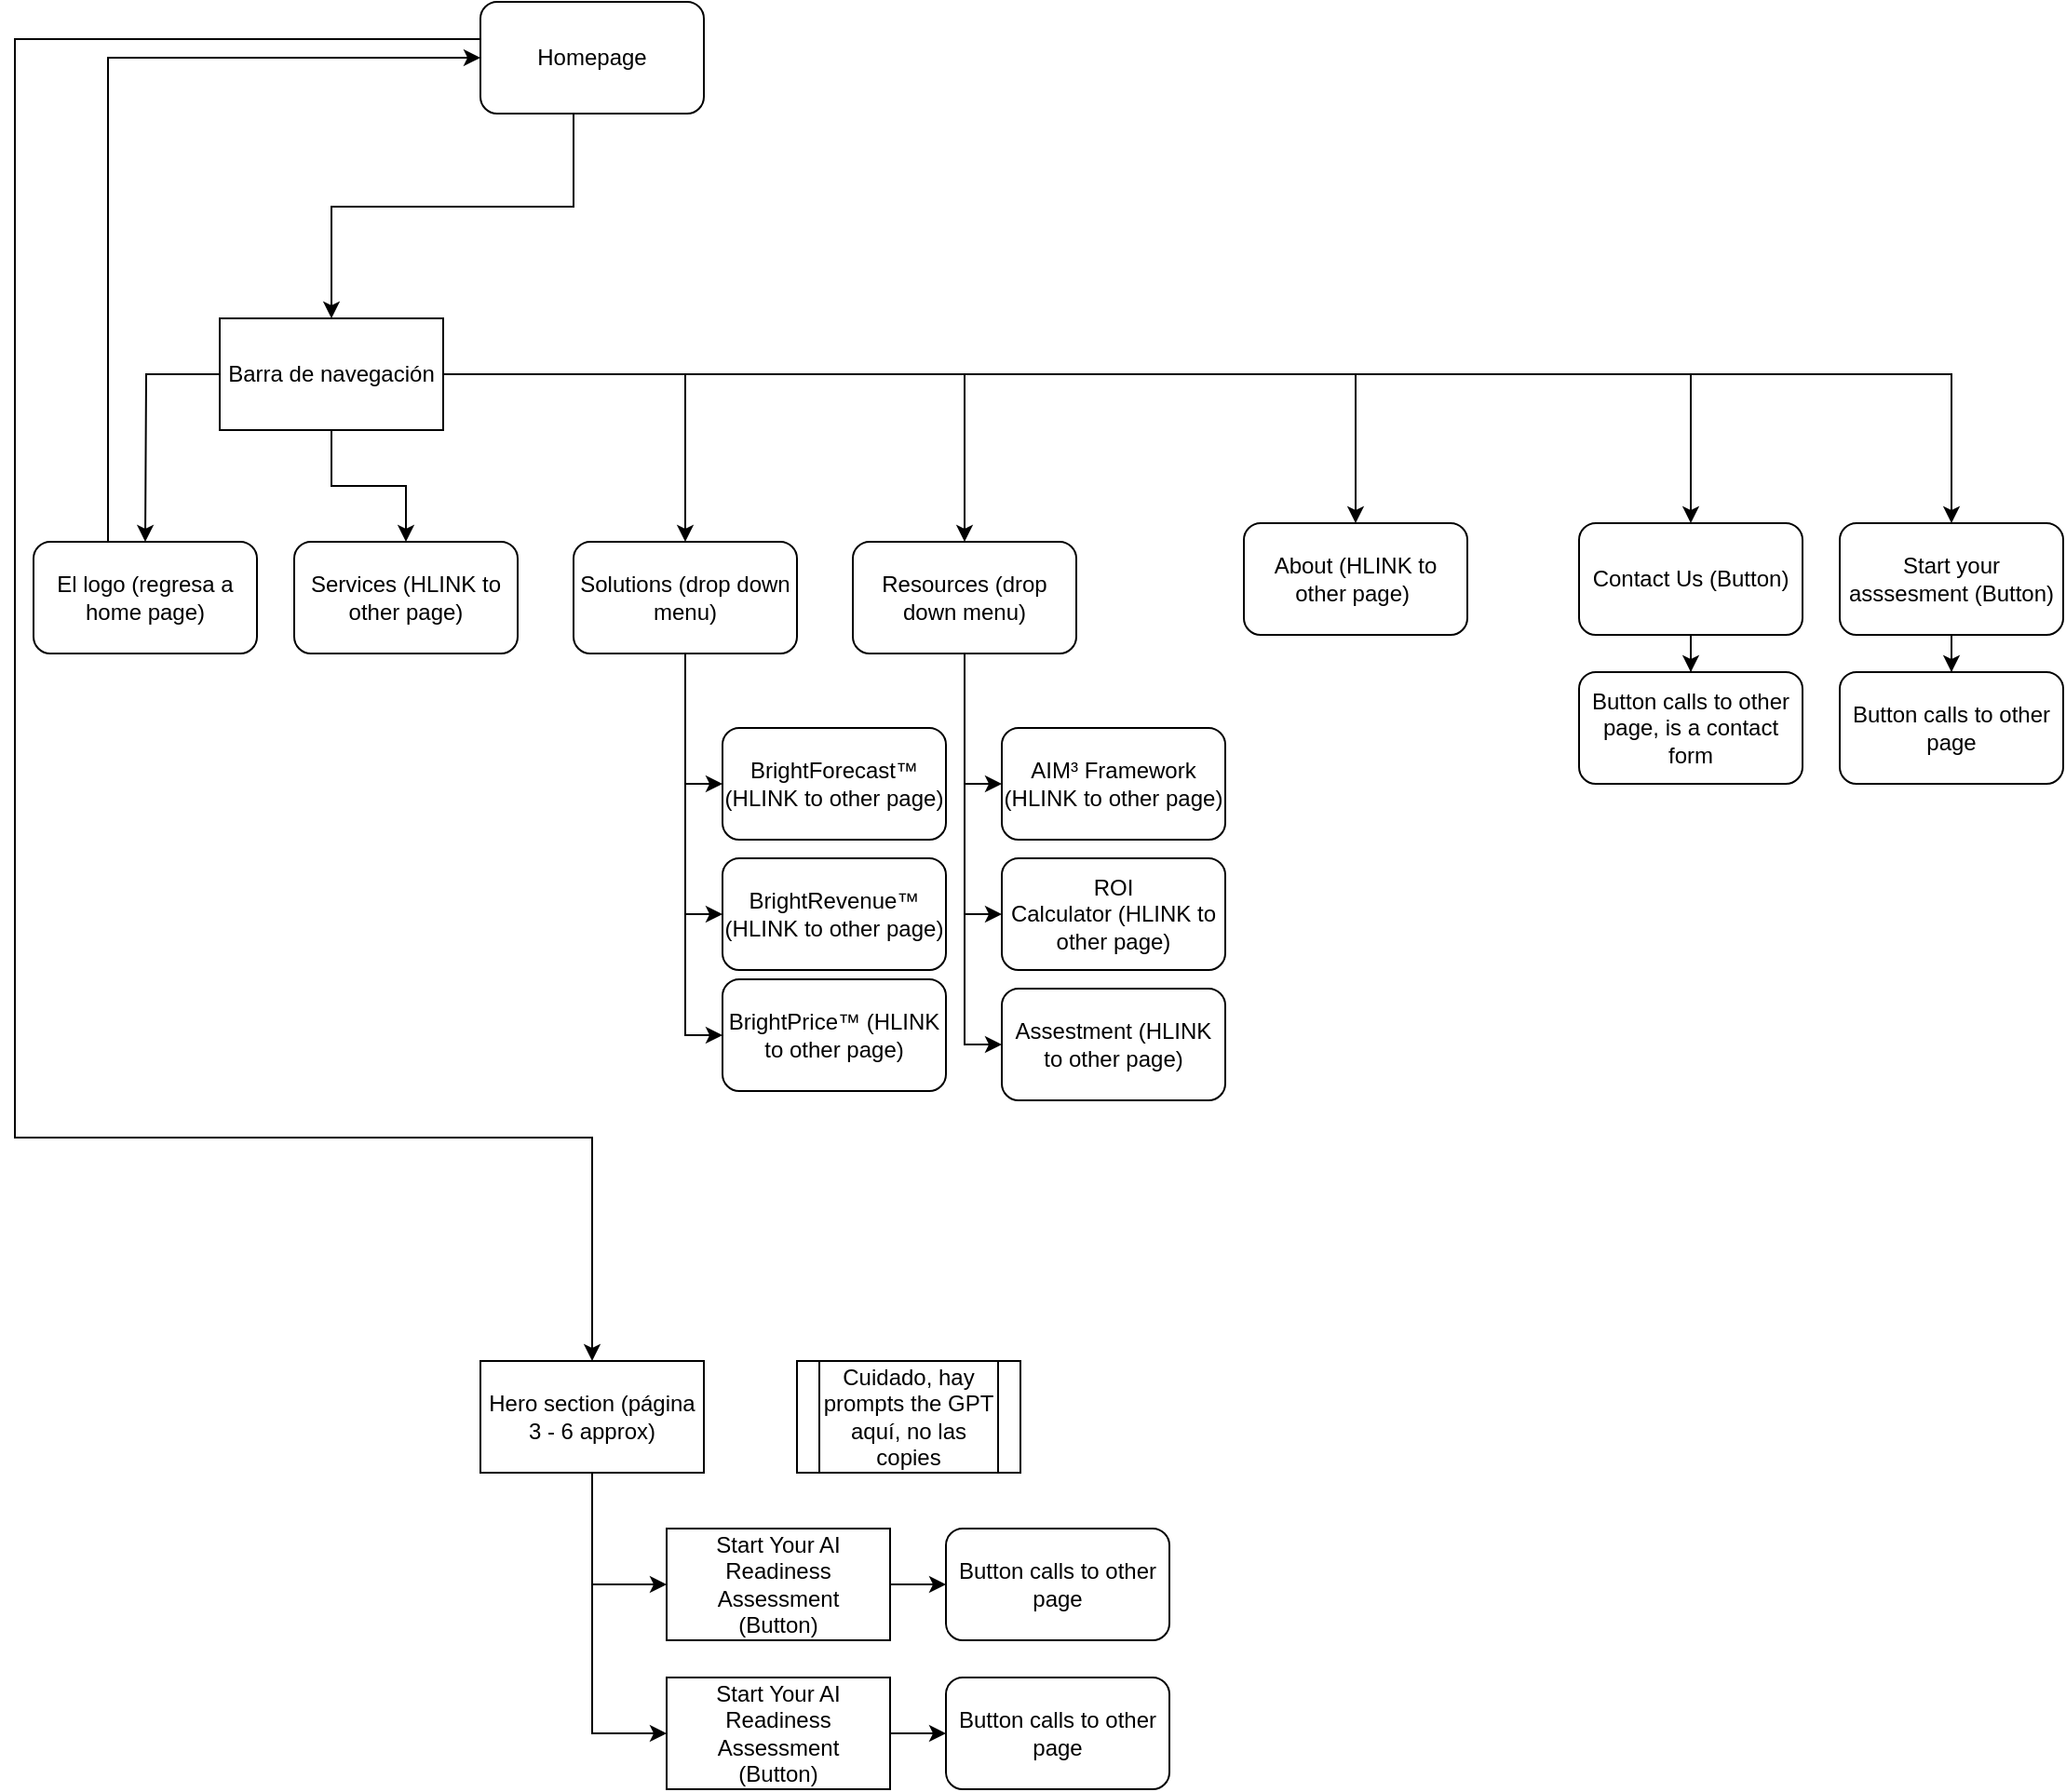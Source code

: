 <mxfile version="28.0.6" pages="9">
  <diagram name="Index (Home Page)" id="vWIYYTa_zRV3rl6NB89k">
    <mxGraphModel dx="1621" dy="753" grid="1" gridSize="10" guides="1" tooltips="1" connect="1" arrows="1" fold="1" page="1" pageScale="1" pageWidth="827" pageHeight="1169" math="0" shadow="0">
      <root>
        <mxCell id="0" />
        <mxCell id="1" parent="0" />
        <mxCell id="zYm0TpzJEBnJO07cxM4k-2" style="edgeStyle=orthogonalEdgeStyle;rounded=0;orthogonalLoop=1;jettySize=auto;html=1;" parent="1" source="zYm0TpzJEBnJO07cxM4k-1" edge="1">
          <mxGeometry relative="1" as="geometry">
            <mxPoint x="90" y="320" as="targetPoint" />
          </mxGeometry>
        </mxCell>
        <mxCell id="zYm0TpzJEBnJO07cxM4k-8" style="edgeStyle=orthogonalEdgeStyle;rounded=0;orthogonalLoop=1;jettySize=auto;html=1;entryX=0.5;entryY=0;entryDx=0;entryDy=0;" parent="1" source="zYm0TpzJEBnJO07cxM4k-1" target="zYm0TpzJEBnJO07cxM4k-4" edge="1">
          <mxGeometry relative="1" as="geometry" />
        </mxCell>
        <mxCell id="zYm0TpzJEBnJO07cxM4k-11" style="edgeStyle=orthogonalEdgeStyle;rounded=0;orthogonalLoop=1;jettySize=auto;html=1;entryX=0.5;entryY=0;entryDx=0;entryDy=0;" parent="1" source="zYm0TpzJEBnJO07cxM4k-1" target="zYm0TpzJEBnJO07cxM4k-10" edge="1">
          <mxGeometry relative="1" as="geometry" />
        </mxCell>
        <mxCell id="zYm0TpzJEBnJO07cxM4k-12" style="edgeStyle=orthogonalEdgeStyle;rounded=0;orthogonalLoop=1;jettySize=auto;html=1;entryX=0.5;entryY=0;entryDx=0;entryDy=0;" parent="1" source="zYm0TpzJEBnJO07cxM4k-1" target="zYm0TpzJEBnJO07cxM4k-13" edge="1">
          <mxGeometry relative="1" as="geometry">
            <mxPoint x="522.286" y="320" as="targetPoint" />
          </mxGeometry>
        </mxCell>
        <mxCell id="zYm0TpzJEBnJO07cxM4k-15" style="edgeStyle=orthogonalEdgeStyle;rounded=0;orthogonalLoop=1;jettySize=auto;html=1;entryX=0.5;entryY=0;entryDx=0;entryDy=0;" parent="1" source="zYm0TpzJEBnJO07cxM4k-1" target="zYm0TpzJEBnJO07cxM4k-14" edge="1">
          <mxGeometry relative="1" as="geometry" />
        </mxCell>
        <mxCell id="zYm0TpzJEBnJO07cxM4k-21" style="edgeStyle=orthogonalEdgeStyle;rounded=0;orthogonalLoop=1;jettySize=auto;html=1;entryX=0.5;entryY=0;entryDx=0;entryDy=0;" parent="1" source="zYm0TpzJEBnJO07cxM4k-1" target="zYm0TpzJEBnJO07cxM4k-17" edge="1">
          <mxGeometry relative="1" as="geometry">
            <mxPoint x="820" y="320" as="targetPoint" />
          </mxGeometry>
        </mxCell>
        <mxCell id="zYm0TpzJEBnJO07cxM4k-22" style="edgeStyle=orthogonalEdgeStyle;rounded=0;orthogonalLoop=1;jettySize=auto;html=1;" parent="1" source="zYm0TpzJEBnJO07cxM4k-1" target="zYm0TpzJEBnJO07cxM4k-16" edge="1">
          <mxGeometry relative="1" as="geometry" />
        </mxCell>
        <mxCell id="zYm0TpzJEBnJO07cxM4k-1" value="Barra de navegación" style="rounded=0;whiteSpace=wrap;html=1;" parent="1" vertex="1">
          <mxGeometry x="130" y="200" width="120" height="60" as="geometry" />
        </mxCell>
        <mxCell id="zYm0TpzJEBnJO07cxM4k-7" style="edgeStyle=orthogonalEdgeStyle;rounded=0;orthogonalLoop=1;jettySize=auto;html=1;entryX=0;entryY=0.5;entryDx=0;entryDy=0;" parent="1" source="zYm0TpzJEBnJO07cxM4k-3" target="zYm0TpzJEBnJO07cxM4k-5" edge="1">
          <mxGeometry relative="1" as="geometry">
            <Array as="points">
              <mxPoint x="70" y="60" />
            </Array>
          </mxGeometry>
        </mxCell>
        <mxCell id="zYm0TpzJEBnJO07cxM4k-3" value="El logo (regresa a home page)" style="rounded=1;whiteSpace=wrap;html=1;" parent="1" vertex="1">
          <mxGeometry x="30" y="320" width="120" height="60" as="geometry" />
        </mxCell>
        <mxCell id="zYm0TpzJEBnJO07cxM4k-4" value="Services (HLINK to other page)" style="rounded=1;whiteSpace=wrap;html=1;" parent="1" vertex="1">
          <mxGeometry x="170" y="320" width="120" height="60" as="geometry" />
        </mxCell>
        <mxCell id="zYm0TpzJEBnJO07cxM4k-6" style="edgeStyle=orthogonalEdgeStyle;rounded=0;orthogonalLoop=1;jettySize=auto;html=1;entryX=0.5;entryY=0;entryDx=0;entryDy=0;" parent="1" source="zYm0TpzJEBnJO07cxM4k-5" target="zYm0TpzJEBnJO07cxM4k-1" edge="1">
          <mxGeometry relative="1" as="geometry">
            <Array as="points">
              <mxPoint x="320" y="140" />
              <mxPoint x="190" y="140" />
            </Array>
          </mxGeometry>
        </mxCell>
        <mxCell id="KZaD1BsAd-85yGj1GfAQ-10" style="edgeStyle=orthogonalEdgeStyle;rounded=0;orthogonalLoop=1;jettySize=auto;html=1;entryX=0.5;entryY=0;entryDx=0;entryDy=0;" parent="1" source="zYm0TpzJEBnJO07cxM4k-5" target="KZaD1BsAd-85yGj1GfAQ-11" edge="1">
          <mxGeometry relative="1" as="geometry">
            <mxPoint x="324" y="750" as="targetPoint" />
            <Array as="points">
              <mxPoint x="20" y="50" />
              <mxPoint x="20" y="640" />
              <mxPoint x="330" y="640" />
            </Array>
          </mxGeometry>
        </mxCell>
        <mxCell id="zYm0TpzJEBnJO07cxM4k-5" value="Homepage" style="rounded=1;whiteSpace=wrap;html=1;" parent="1" vertex="1">
          <mxGeometry x="270" y="30" width="120" height="60" as="geometry" />
        </mxCell>
        <mxCell id="KZaD1BsAd-85yGj1GfAQ-3" style="edgeStyle=orthogonalEdgeStyle;rounded=0;orthogonalLoop=1;jettySize=auto;html=1;entryX=0;entryY=0.5;entryDx=0;entryDy=0;" parent="1" source="zYm0TpzJEBnJO07cxM4k-10" target="zYm0TpzJEBnJO07cxM4k-24" edge="1">
          <mxGeometry relative="1" as="geometry" />
        </mxCell>
        <mxCell id="KZaD1BsAd-85yGj1GfAQ-4" style="edgeStyle=orthogonalEdgeStyle;rounded=0;orthogonalLoop=1;jettySize=auto;html=1;entryX=0;entryY=0.5;entryDx=0;entryDy=0;" parent="1" source="zYm0TpzJEBnJO07cxM4k-10" target="zYm0TpzJEBnJO07cxM4k-26" edge="1">
          <mxGeometry relative="1" as="geometry" />
        </mxCell>
        <mxCell id="KZaD1BsAd-85yGj1GfAQ-5" style="edgeStyle=orthogonalEdgeStyle;rounded=0;orthogonalLoop=1;jettySize=auto;html=1;entryX=0;entryY=0.5;entryDx=0;entryDy=0;" parent="1" source="zYm0TpzJEBnJO07cxM4k-10" target="zYm0TpzJEBnJO07cxM4k-27" edge="1">
          <mxGeometry relative="1" as="geometry" />
        </mxCell>
        <mxCell id="zYm0TpzJEBnJO07cxM4k-10" value="Solutions (drop down menu)" style="rounded=1;whiteSpace=wrap;html=1;" parent="1" vertex="1">
          <mxGeometry x="320" y="320" width="120" height="60" as="geometry" />
        </mxCell>
        <mxCell id="zYm0TpzJEBnJO07cxM4k-34" style="edgeStyle=orthogonalEdgeStyle;rounded=0;orthogonalLoop=1;jettySize=auto;html=1;entryX=0;entryY=0.5;entryDx=0;entryDy=0;" parent="1" source="zYm0TpzJEBnJO07cxM4k-13" target="zYm0TpzJEBnJO07cxM4k-30" edge="1">
          <mxGeometry relative="1" as="geometry" />
        </mxCell>
        <mxCell id="zYm0TpzJEBnJO07cxM4k-35" style="edgeStyle=orthogonalEdgeStyle;rounded=0;orthogonalLoop=1;jettySize=auto;html=1;entryX=0;entryY=0.5;entryDx=0;entryDy=0;" parent="1" source="zYm0TpzJEBnJO07cxM4k-13" target="zYm0TpzJEBnJO07cxM4k-32" edge="1">
          <mxGeometry relative="1" as="geometry" />
        </mxCell>
        <mxCell id="KZaD1BsAd-85yGj1GfAQ-2" style="edgeStyle=orthogonalEdgeStyle;rounded=0;orthogonalLoop=1;jettySize=auto;html=1;entryX=0;entryY=0.5;entryDx=0;entryDy=0;" parent="1" source="zYm0TpzJEBnJO07cxM4k-13" target="KZaD1BsAd-85yGj1GfAQ-1" edge="1">
          <mxGeometry relative="1" as="geometry" />
        </mxCell>
        <mxCell id="zYm0TpzJEBnJO07cxM4k-13" value="Resources (drop down menu)" style="rounded=1;whiteSpace=wrap;html=1;" parent="1" vertex="1">
          <mxGeometry x="470" y="320" width="120" height="60" as="geometry" />
        </mxCell>
        <mxCell id="zYm0TpzJEBnJO07cxM4k-14" value="About (HLINK to other page&lt;span style=&quot;background-color: transparent; color: light-dark(rgb(0, 0, 0), rgb(255, 255, 255));&quot;&gt;)&amp;nbsp;&lt;/span&gt;" style="rounded=1;whiteSpace=wrap;html=1;" parent="1" vertex="1">
          <mxGeometry x="680" y="310" width="120" height="60" as="geometry" />
        </mxCell>
        <mxCell id="KZaD1BsAd-85yGj1GfAQ-9" style="edgeStyle=orthogonalEdgeStyle;rounded=0;orthogonalLoop=1;jettySize=auto;html=1;entryX=0.5;entryY=0;entryDx=0;entryDy=0;" parent="1" source="zYm0TpzJEBnJO07cxM4k-16" target="KZaD1BsAd-85yGj1GfAQ-7" edge="1">
          <mxGeometry relative="1" as="geometry" />
        </mxCell>
        <mxCell id="zYm0TpzJEBnJO07cxM4k-16" value="Start your asssesment (Button)" style="rounded=1;whiteSpace=wrap;html=1;" parent="1" vertex="1">
          <mxGeometry x="1000" y="310" width="120" height="60" as="geometry" />
        </mxCell>
        <mxCell id="KZaD1BsAd-85yGj1GfAQ-8" style="edgeStyle=orthogonalEdgeStyle;rounded=0;orthogonalLoop=1;jettySize=auto;html=1;entryX=0.5;entryY=0;entryDx=0;entryDy=0;" parent="1" source="zYm0TpzJEBnJO07cxM4k-17" target="KZaD1BsAd-85yGj1GfAQ-6" edge="1">
          <mxGeometry relative="1" as="geometry" />
        </mxCell>
        <mxCell id="zYm0TpzJEBnJO07cxM4k-17" value="Contact Us (Button)" style="rounded=1;whiteSpace=wrap;html=1;" parent="1" vertex="1">
          <mxGeometry x="860" y="310" width="120" height="60" as="geometry" />
        </mxCell>
        <mxCell id="zYm0TpzJEBnJO07cxM4k-24" value="BrightForecast™ (HLINK to other page)" style="rounded=1;whiteSpace=wrap;html=1;" parent="1" vertex="1">
          <mxGeometry x="400" y="420" width="120" height="60" as="geometry" />
        </mxCell>
        <mxCell id="zYm0TpzJEBnJO07cxM4k-26" value="BrightRevenue™ (HLINK to other page)" style="rounded=1;whiteSpace=wrap;html=1;" parent="1" vertex="1">
          <mxGeometry x="400" y="490" width="120" height="60" as="geometry" />
        </mxCell>
        <mxCell id="zYm0TpzJEBnJO07cxM4k-27" value="BrightPrice™ (HLINK to other page)" style="rounded=1;whiteSpace=wrap;html=1;" parent="1" vertex="1">
          <mxGeometry x="400" y="555" width="120" height="60" as="geometry" />
        </mxCell>
        <mxCell id="zYm0TpzJEBnJO07cxM4k-30" value="AIM³ Framework (HLINK to other page)" style="rounded=1;whiteSpace=wrap;html=1;" parent="1" vertex="1">
          <mxGeometry x="550" y="420" width="120" height="60" as="geometry" />
        </mxCell>
        <mxCell id="zYm0TpzJEBnJO07cxM4k-32" value="ROI Calculator&lt;span style=&quot;background-color: transparent; color: light-dark(rgb(0, 0, 0), rgb(255, 255, 255));&quot;&gt;&amp;nbsp;(HLINK to other page)&lt;/span&gt;" style="rounded=1;whiteSpace=wrap;html=1;" parent="1" vertex="1">
          <mxGeometry x="550" y="490" width="120" height="60" as="geometry" />
        </mxCell>
        <mxCell id="KZaD1BsAd-85yGj1GfAQ-1" value="Assestment&lt;span style=&quot;background-color: transparent; color: light-dark(rgb(0, 0, 0), rgb(255, 255, 255));&quot;&gt;&amp;nbsp;(HLINK to other page)&lt;/span&gt;" style="rounded=1;whiteSpace=wrap;html=1;" parent="1" vertex="1">
          <mxGeometry x="550" y="560" width="120" height="60" as="geometry" />
        </mxCell>
        <mxCell id="KZaD1BsAd-85yGj1GfAQ-6" value="Button calls to other page, is a contact form" style="rounded=1;whiteSpace=wrap;html=1;" parent="1" vertex="1">
          <mxGeometry x="860" y="390" width="120" height="60" as="geometry" />
        </mxCell>
        <mxCell id="KZaD1BsAd-85yGj1GfAQ-7" value="Button calls to other page" style="rounded=1;whiteSpace=wrap;html=1;" parent="1" vertex="1">
          <mxGeometry x="1000" y="390" width="120" height="60" as="geometry" />
        </mxCell>
        <mxCell id="KZaD1BsAd-85yGj1GfAQ-16" style="edgeStyle=orthogonalEdgeStyle;rounded=0;orthogonalLoop=1;jettySize=auto;html=1;entryX=0;entryY=0.5;entryDx=0;entryDy=0;" parent="1" source="KZaD1BsAd-85yGj1GfAQ-11" target="KZaD1BsAd-85yGj1GfAQ-12" edge="1">
          <mxGeometry relative="1" as="geometry" />
        </mxCell>
        <mxCell id="KZaD1BsAd-85yGj1GfAQ-21" style="edgeStyle=orthogonalEdgeStyle;rounded=0;orthogonalLoop=1;jettySize=auto;html=1;entryX=0;entryY=0.5;entryDx=0;entryDy=0;" parent="1" source="KZaD1BsAd-85yGj1GfAQ-11" target="KZaD1BsAd-85yGj1GfAQ-19" edge="1">
          <mxGeometry relative="1" as="geometry" />
        </mxCell>
        <mxCell id="KZaD1BsAd-85yGj1GfAQ-11" value="Hero section (página 3 - 6 approx)" style="rounded=0;whiteSpace=wrap;html=1;" parent="1" vertex="1">
          <mxGeometry x="270" y="760" width="120" height="60" as="geometry" />
        </mxCell>
        <mxCell id="KZaD1BsAd-85yGj1GfAQ-15" style="edgeStyle=orthogonalEdgeStyle;rounded=0;orthogonalLoop=1;jettySize=auto;html=1;entryX=0;entryY=0.5;entryDx=0;entryDy=0;" parent="1" source="KZaD1BsAd-85yGj1GfAQ-12" target="KZaD1BsAd-85yGj1GfAQ-14" edge="1">
          <mxGeometry relative="1" as="geometry" />
        </mxCell>
        <mxCell id="KZaD1BsAd-85yGj1GfAQ-12" value=" Start Your AI Readiness Assessment&lt;div&gt;(Button)&lt;/div&gt;" style="rounded=0;whiteSpace=wrap;html=1;" parent="1" vertex="1">
          <mxGeometry x="370" y="850" width="120" height="60" as="geometry" />
        </mxCell>
        <mxCell id="KZaD1BsAd-85yGj1GfAQ-14" value="Button calls to other page" style="rounded=1;whiteSpace=wrap;html=1;" parent="1" vertex="1">
          <mxGeometry x="520" y="850" width="120" height="60" as="geometry" />
        </mxCell>
        <mxCell id="KZaD1BsAd-85yGj1GfAQ-18" style="edgeStyle=orthogonalEdgeStyle;rounded=0;orthogonalLoop=1;jettySize=auto;html=1;entryX=0;entryY=0.5;entryDx=0;entryDy=0;" parent="1" source="KZaD1BsAd-85yGj1GfAQ-19" target="KZaD1BsAd-85yGj1GfAQ-20" edge="1">
          <mxGeometry relative="1" as="geometry" />
        </mxCell>
        <mxCell id="KZaD1BsAd-85yGj1GfAQ-19" value=" Start Your AI Readiness Assessment&lt;div&gt;(Button)&lt;/div&gt;" style="rounded=0;whiteSpace=wrap;html=1;" parent="1" vertex="1">
          <mxGeometry x="370" y="930" width="120" height="60" as="geometry" />
        </mxCell>
        <mxCell id="KZaD1BsAd-85yGj1GfAQ-20" value="Button calls to other page" style="rounded=1;whiteSpace=wrap;html=1;" parent="1" vertex="1">
          <mxGeometry x="520" y="930" width="120" height="60" as="geometry" />
        </mxCell>
        <mxCell id="KZaD1BsAd-85yGj1GfAQ-22" value="Cuidado, hay prompts the GPT aquí, no las copies" style="shape=process;whiteSpace=wrap;html=1;backgroundOutline=1;" parent="1" vertex="1">
          <mxGeometry x="440" y="760" width="120" height="60" as="geometry" />
        </mxCell>
      </root>
    </mxGraphModel>
  </diagram>
  <diagram id="j9UXIthxATCkHEe4-yNk" name="About">
    <mxGraphModel dx="1107" dy="371" grid="1" gridSize="10" guides="1" tooltips="1" connect="1" arrows="1" fold="1" page="1" pageScale="1" pageWidth="827" pageHeight="1169" math="0" shadow="0">
      <root>
        <mxCell id="0" />
        <mxCell id="1" parent="0" />
        <mxCell id="qKbgR6wlsun0Sz5Rl6UA-1" style="edgeStyle=orthogonalEdgeStyle;rounded=0;orthogonalLoop=1;jettySize=auto;html=1;" edge="1" parent="1" source="qKbgR6wlsun0Sz5Rl6UA-8">
          <mxGeometry relative="1" as="geometry">
            <mxPoint x="90" y="320" as="targetPoint" />
          </mxGeometry>
        </mxCell>
        <mxCell id="qKbgR6wlsun0Sz5Rl6UA-2" style="edgeStyle=orthogonalEdgeStyle;rounded=0;orthogonalLoop=1;jettySize=auto;html=1;entryX=0.5;entryY=0;entryDx=0;entryDy=0;" edge="1" parent="1" source="qKbgR6wlsun0Sz5Rl6UA-8" target="qKbgR6wlsun0Sz5Rl6UA-11">
          <mxGeometry relative="1" as="geometry" />
        </mxCell>
        <mxCell id="qKbgR6wlsun0Sz5Rl6UA-3" style="edgeStyle=orthogonalEdgeStyle;rounded=0;orthogonalLoop=1;jettySize=auto;html=1;entryX=0.5;entryY=0;entryDx=0;entryDy=0;" edge="1" parent="1" source="qKbgR6wlsun0Sz5Rl6UA-8" target="qKbgR6wlsun0Sz5Rl6UA-15">
          <mxGeometry relative="1" as="geometry" />
        </mxCell>
        <mxCell id="qKbgR6wlsun0Sz5Rl6UA-4" style="edgeStyle=orthogonalEdgeStyle;rounded=0;orthogonalLoop=1;jettySize=auto;html=1;entryX=0.5;entryY=0;entryDx=0;entryDy=0;" edge="1" parent="1" source="qKbgR6wlsun0Sz5Rl6UA-8" target="qKbgR6wlsun0Sz5Rl6UA-19">
          <mxGeometry relative="1" as="geometry">
            <mxPoint x="522.286" y="320" as="targetPoint" />
          </mxGeometry>
        </mxCell>
        <mxCell id="qKbgR6wlsun0Sz5Rl6UA-5" style="edgeStyle=orthogonalEdgeStyle;rounded=0;orthogonalLoop=1;jettySize=auto;html=1;entryX=0.5;entryY=0;entryDx=0;entryDy=0;" edge="1" parent="1" source="qKbgR6wlsun0Sz5Rl6UA-8" target="qKbgR6wlsun0Sz5Rl6UA-20">
          <mxGeometry relative="1" as="geometry" />
        </mxCell>
        <mxCell id="qKbgR6wlsun0Sz5Rl6UA-6" style="edgeStyle=orthogonalEdgeStyle;rounded=0;orthogonalLoop=1;jettySize=auto;html=1;entryX=0.5;entryY=0;entryDx=0;entryDy=0;" edge="1" parent="1" source="qKbgR6wlsun0Sz5Rl6UA-8" target="qKbgR6wlsun0Sz5Rl6UA-24">
          <mxGeometry relative="1" as="geometry">
            <mxPoint x="820" y="320" as="targetPoint" />
          </mxGeometry>
        </mxCell>
        <mxCell id="qKbgR6wlsun0Sz5Rl6UA-7" style="edgeStyle=orthogonalEdgeStyle;rounded=0;orthogonalLoop=1;jettySize=auto;html=1;" edge="1" parent="1" source="qKbgR6wlsun0Sz5Rl6UA-8" target="qKbgR6wlsun0Sz5Rl6UA-22">
          <mxGeometry relative="1" as="geometry" />
        </mxCell>
        <mxCell id="qKbgR6wlsun0Sz5Rl6UA-8" value="Barra de navegación" style="rounded=0;whiteSpace=wrap;html=1;" vertex="1" parent="1">
          <mxGeometry x="130" y="200" width="120" height="60" as="geometry" />
        </mxCell>
        <mxCell id="qKbgR6wlsun0Sz5Rl6UA-9" style="edgeStyle=orthogonalEdgeStyle;rounded=0;orthogonalLoop=1;jettySize=auto;html=1;entryX=0;entryY=0.5;entryDx=0;entryDy=0;" edge="1" parent="1" source="qKbgR6wlsun0Sz5Rl6UA-10" target="qKbgR6wlsun0Sz5Rl6UA-33">
          <mxGeometry relative="1" as="geometry">
            <Array as="points">
              <mxPoint y="350" />
              <mxPoint y="120" />
            </Array>
          </mxGeometry>
        </mxCell>
        <mxCell id="qKbgR6wlsun0Sz5Rl6UA-10" value="El logo (regresa a home page)" style="rounded=1;whiteSpace=wrap;html=1;" vertex="1" parent="1">
          <mxGeometry x="30" y="320" width="120" height="60" as="geometry" />
        </mxCell>
        <mxCell id="qKbgR6wlsun0Sz5Rl6UA-11" value="Services (HLINK to other page)" style="rounded=1;whiteSpace=wrap;html=1;" vertex="1" parent="1">
          <mxGeometry x="170" y="320" width="120" height="60" as="geometry" />
        </mxCell>
        <mxCell id="qKbgR6wlsun0Sz5Rl6UA-12" style="edgeStyle=orthogonalEdgeStyle;rounded=0;orthogonalLoop=1;jettySize=auto;html=1;entryX=0;entryY=0.5;entryDx=0;entryDy=0;" edge="1" parent="1" source="qKbgR6wlsun0Sz5Rl6UA-15" target="qKbgR6wlsun0Sz5Rl6UA-25">
          <mxGeometry relative="1" as="geometry" />
        </mxCell>
        <mxCell id="qKbgR6wlsun0Sz5Rl6UA-13" style="edgeStyle=orthogonalEdgeStyle;rounded=0;orthogonalLoop=1;jettySize=auto;html=1;entryX=0;entryY=0.5;entryDx=0;entryDy=0;" edge="1" parent="1" source="qKbgR6wlsun0Sz5Rl6UA-15" target="qKbgR6wlsun0Sz5Rl6UA-26">
          <mxGeometry relative="1" as="geometry" />
        </mxCell>
        <mxCell id="qKbgR6wlsun0Sz5Rl6UA-14" style="edgeStyle=orthogonalEdgeStyle;rounded=0;orthogonalLoop=1;jettySize=auto;html=1;entryX=0;entryY=0.5;entryDx=0;entryDy=0;" edge="1" parent="1" source="qKbgR6wlsun0Sz5Rl6UA-15" target="qKbgR6wlsun0Sz5Rl6UA-27">
          <mxGeometry relative="1" as="geometry" />
        </mxCell>
        <mxCell id="qKbgR6wlsun0Sz5Rl6UA-15" value="Solutions (drop down menu)" style="rounded=1;whiteSpace=wrap;html=1;" vertex="1" parent="1">
          <mxGeometry x="320" y="320" width="120" height="60" as="geometry" />
        </mxCell>
        <mxCell id="qKbgR6wlsun0Sz5Rl6UA-16" style="edgeStyle=orthogonalEdgeStyle;rounded=0;orthogonalLoop=1;jettySize=auto;html=1;entryX=0;entryY=0.5;entryDx=0;entryDy=0;" edge="1" parent="1" source="qKbgR6wlsun0Sz5Rl6UA-19" target="qKbgR6wlsun0Sz5Rl6UA-28">
          <mxGeometry relative="1" as="geometry" />
        </mxCell>
        <mxCell id="qKbgR6wlsun0Sz5Rl6UA-17" style="edgeStyle=orthogonalEdgeStyle;rounded=0;orthogonalLoop=1;jettySize=auto;html=1;entryX=0;entryY=0.5;entryDx=0;entryDy=0;" edge="1" parent="1" source="qKbgR6wlsun0Sz5Rl6UA-19" target="qKbgR6wlsun0Sz5Rl6UA-29">
          <mxGeometry relative="1" as="geometry" />
        </mxCell>
        <mxCell id="qKbgR6wlsun0Sz5Rl6UA-18" style="edgeStyle=orthogonalEdgeStyle;rounded=0;orthogonalLoop=1;jettySize=auto;html=1;entryX=0;entryY=0.5;entryDx=0;entryDy=0;" edge="1" parent="1" source="qKbgR6wlsun0Sz5Rl6UA-19" target="qKbgR6wlsun0Sz5Rl6UA-30">
          <mxGeometry relative="1" as="geometry" />
        </mxCell>
        <mxCell id="qKbgR6wlsun0Sz5Rl6UA-19" value="Resources (drop down menu)" style="rounded=1;whiteSpace=wrap;html=1;" vertex="1" parent="1">
          <mxGeometry x="470" y="320" width="120" height="60" as="geometry" />
        </mxCell>
        <mxCell id="qKbgR6wlsun0Sz5Rl6UA-20" value="About (HLINK to other page&lt;span style=&quot;background-color: transparent; color: light-dark(rgb(0, 0, 0), rgb(255, 255, 255));&quot;&gt;)&amp;nbsp;&lt;/span&gt;" style="rounded=1;whiteSpace=wrap;html=1;" vertex="1" parent="1">
          <mxGeometry x="680" y="310" width="120" height="60" as="geometry" />
        </mxCell>
        <mxCell id="qKbgR6wlsun0Sz5Rl6UA-21" style="edgeStyle=orthogonalEdgeStyle;rounded=0;orthogonalLoop=1;jettySize=auto;html=1;entryX=0.5;entryY=0;entryDx=0;entryDy=0;" edge="1" parent="1" source="qKbgR6wlsun0Sz5Rl6UA-22" target="qKbgR6wlsun0Sz5Rl6UA-32">
          <mxGeometry relative="1" as="geometry" />
        </mxCell>
        <mxCell id="qKbgR6wlsun0Sz5Rl6UA-22" value="Start your asssesment (Button)" style="rounded=1;whiteSpace=wrap;html=1;" vertex="1" parent="1">
          <mxGeometry x="1000" y="310" width="120" height="60" as="geometry" />
        </mxCell>
        <mxCell id="qKbgR6wlsun0Sz5Rl6UA-23" style="edgeStyle=orthogonalEdgeStyle;rounded=0;orthogonalLoop=1;jettySize=auto;html=1;entryX=0.5;entryY=0;entryDx=0;entryDy=0;" edge="1" parent="1" source="qKbgR6wlsun0Sz5Rl6UA-24" target="qKbgR6wlsun0Sz5Rl6UA-31">
          <mxGeometry relative="1" as="geometry" />
        </mxCell>
        <mxCell id="qKbgR6wlsun0Sz5Rl6UA-24" value="Contact Us (Button)" style="rounded=1;whiteSpace=wrap;html=1;" vertex="1" parent="1">
          <mxGeometry x="860" y="310" width="120" height="60" as="geometry" />
        </mxCell>
        <mxCell id="qKbgR6wlsun0Sz5Rl6UA-25" value="BrightForecast™ (HLINK to other page)" style="rounded=1;whiteSpace=wrap;html=1;" vertex="1" parent="1">
          <mxGeometry x="400" y="420" width="120" height="60" as="geometry" />
        </mxCell>
        <mxCell id="qKbgR6wlsun0Sz5Rl6UA-26" value="BrightRevenue™ (HLINK to other page)" style="rounded=1;whiteSpace=wrap;html=1;" vertex="1" parent="1">
          <mxGeometry x="400" y="490" width="120" height="60" as="geometry" />
        </mxCell>
        <mxCell id="qKbgR6wlsun0Sz5Rl6UA-27" value="BrightPrice™ (HLINK to other page)" style="rounded=1;whiteSpace=wrap;html=1;" vertex="1" parent="1">
          <mxGeometry x="400" y="555" width="120" height="60" as="geometry" />
        </mxCell>
        <mxCell id="qKbgR6wlsun0Sz5Rl6UA-28" value="AIM³ Framework (HLINK to other page)" style="rounded=1;whiteSpace=wrap;html=1;" vertex="1" parent="1">
          <mxGeometry x="550" y="420" width="120" height="60" as="geometry" />
        </mxCell>
        <mxCell id="qKbgR6wlsun0Sz5Rl6UA-29" value="ROI Calculator&lt;span style=&quot;background-color: transparent; color: light-dark(rgb(0, 0, 0), rgb(255, 255, 255));&quot;&gt;&amp;nbsp;(HLINK to other page)&lt;/span&gt;" style="rounded=1;whiteSpace=wrap;html=1;" vertex="1" parent="1">
          <mxGeometry x="550" y="490" width="120" height="60" as="geometry" />
        </mxCell>
        <mxCell id="qKbgR6wlsun0Sz5Rl6UA-30" value="Assestment&lt;span style=&quot;background-color: transparent; color: light-dark(rgb(0, 0, 0), rgb(255, 255, 255));&quot;&gt;&amp;nbsp;(HLINK to other page)&lt;/span&gt;" style="rounded=1;whiteSpace=wrap;html=1;" vertex="1" parent="1">
          <mxGeometry x="550" y="560" width="120" height="60" as="geometry" />
        </mxCell>
        <mxCell id="qKbgR6wlsun0Sz5Rl6UA-31" value="Button calls to other page, is a contact form" style="rounded=1;whiteSpace=wrap;html=1;" vertex="1" parent="1">
          <mxGeometry x="860" y="390" width="120" height="60" as="geometry" />
        </mxCell>
        <mxCell id="qKbgR6wlsun0Sz5Rl6UA-32" value="Button calls to other page" style="rounded=1;whiteSpace=wrap;html=1;" vertex="1" parent="1">
          <mxGeometry x="1000" y="390" width="120" height="60" as="geometry" />
        </mxCell>
        <mxCell id="qKbgR6wlsun0Sz5Rl6UA-33" value="Homepage" style="rounded=1;whiteSpace=wrap;html=1;" vertex="1" parent="1">
          <mxGeometry x="20" y="90" width="120" height="60" as="geometry" />
        </mxCell>
        <mxCell id="qKbgR6wlsun0Sz5Rl6UA-34" style="edgeStyle=orthogonalEdgeStyle;rounded=0;orthogonalLoop=1;jettySize=auto;html=1;entryX=0.5;entryY=0;entryDx=0;entryDy=0;" edge="1" parent="1" source="qKbgR6wlsun0Sz5Rl6UA-36" target="qKbgR6wlsun0Sz5Rl6UA-8">
          <mxGeometry relative="1" as="geometry" />
        </mxCell>
        <mxCell id="qKbgR6wlsun0Sz5Rl6UA-35" style="edgeStyle=orthogonalEdgeStyle;rounded=0;orthogonalLoop=1;jettySize=auto;html=1;entryX=0.5;entryY=0;entryDx=0;entryDy=0;" edge="1" parent="1" source="qKbgR6wlsun0Sz5Rl6UA-36" target="qKbgR6wlsun0Sz5Rl6UA-37">
          <mxGeometry relative="1" as="geometry">
            <mxPoint x="180" y="710" as="targetPoint" />
            <Array as="points">
              <mxPoint x="230" y="170" />
              <mxPoint x="-40" y="170" />
              <mxPoint x="-40" y="630" />
              <mxPoint x="180" y="630" />
            </Array>
          </mxGeometry>
        </mxCell>
        <mxCell id="qKbgR6wlsun0Sz5Rl6UA-36" value="About" style="rounded=1;whiteSpace=wrap;html=1;" vertex="1" parent="1">
          <mxGeometry x="170" y="90" width="120" height="60" as="geometry" />
        </mxCell>
        <mxCell id="qKbgR6wlsun0Sz5Rl6UA-37" value="Cuerpo Empieza en la página 6 (versión larga)" style="rounded=1;whiteSpace=wrap;html=1;" vertex="1" parent="1">
          <mxGeometry x="120" y="730" width="120" height="60" as="geometry" />
        </mxCell>
      </root>
    </mxGraphModel>
  </diagram>
  <diagram id="7qi16vfHRmt_GuSsSVMI" name="Services">
    <mxGraphModel dx="2185" dy="623" grid="1" gridSize="10" guides="1" tooltips="1" connect="1" arrows="1" fold="1" page="1" pageScale="1" pageWidth="827" pageHeight="1169" math="0" shadow="0">
      <root>
        <mxCell id="0" />
        <mxCell id="1" parent="0" />
        <mxCell id="QhfZk5DGXq8rbyTWeuUF-1" style="edgeStyle=orthogonalEdgeStyle;rounded=0;orthogonalLoop=1;jettySize=auto;html=1;" edge="1" parent="1" source="QhfZk5DGXq8rbyTWeuUF-8">
          <mxGeometry relative="1" as="geometry">
            <mxPoint x="90" y="320" as="targetPoint" />
          </mxGeometry>
        </mxCell>
        <mxCell id="QhfZk5DGXq8rbyTWeuUF-2" style="edgeStyle=orthogonalEdgeStyle;rounded=0;orthogonalLoop=1;jettySize=auto;html=1;entryX=0.5;entryY=0;entryDx=0;entryDy=0;" edge="1" parent="1" source="QhfZk5DGXq8rbyTWeuUF-8" target="QhfZk5DGXq8rbyTWeuUF-11">
          <mxGeometry relative="1" as="geometry" />
        </mxCell>
        <mxCell id="QhfZk5DGXq8rbyTWeuUF-3" style="edgeStyle=orthogonalEdgeStyle;rounded=0;orthogonalLoop=1;jettySize=auto;html=1;entryX=0.5;entryY=0;entryDx=0;entryDy=0;" edge="1" parent="1" source="QhfZk5DGXq8rbyTWeuUF-8" target="QhfZk5DGXq8rbyTWeuUF-15">
          <mxGeometry relative="1" as="geometry" />
        </mxCell>
        <mxCell id="QhfZk5DGXq8rbyTWeuUF-4" style="edgeStyle=orthogonalEdgeStyle;rounded=0;orthogonalLoop=1;jettySize=auto;html=1;entryX=0.5;entryY=0;entryDx=0;entryDy=0;" edge="1" parent="1" source="QhfZk5DGXq8rbyTWeuUF-8" target="QhfZk5DGXq8rbyTWeuUF-19">
          <mxGeometry relative="1" as="geometry">
            <mxPoint x="522.286" y="320" as="targetPoint" />
          </mxGeometry>
        </mxCell>
        <mxCell id="QhfZk5DGXq8rbyTWeuUF-5" style="edgeStyle=orthogonalEdgeStyle;rounded=0;orthogonalLoop=1;jettySize=auto;html=1;entryX=0.5;entryY=0;entryDx=0;entryDy=0;" edge="1" parent="1" source="QhfZk5DGXq8rbyTWeuUF-8" target="QhfZk5DGXq8rbyTWeuUF-20">
          <mxGeometry relative="1" as="geometry" />
        </mxCell>
        <mxCell id="QhfZk5DGXq8rbyTWeuUF-6" style="edgeStyle=orthogonalEdgeStyle;rounded=0;orthogonalLoop=1;jettySize=auto;html=1;entryX=0.5;entryY=0;entryDx=0;entryDy=0;" edge="1" parent="1" source="QhfZk5DGXq8rbyTWeuUF-8" target="QhfZk5DGXq8rbyTWeuUF-24">
          <mxGeometry relative="1" as="geometry">
            <mxPoint x="820" y="320" as="targetPoint" />
          </mxGeometry>
        </mxCell>
        <mxCell id="QhfZk5DGXq8rbyTWeuUF-7" style="edgeStyle=orthogonalEdgeStyle;rounded=0;orthogonalLoop=1;jettySize=auto;html=1;" edge="1" parent="1" source="QhfZk5DGXq8rbyTWeuUF-8" target="QhfZk5DGXq8rbyTWeuUF-22">
          <mxGeometry relative="1" as="geometry" />
        </mxCell>
        <mxCell id="QhfZk5DGXq8rbyTWeuUF-8" value="Barra de navegación" style="rounded=0;whiteSpace=wrap;html=1;" vertex="1" parent="1">
          <mxGeometry x="130" y="200" width="120" height="60" as="geometry" />
        </mxCell>
        <mxCell id="QhfZk5DGXq8rbyTWeuUF-9" style="edgeStyle=orthogonalEdgeStyle;rounded=0;orthogonalLoop=1;jettySize=auto;html=1;entryX=0;entryY=0.5;entryDx=0;entryDy=0;" edge="1" parent="1" source="QhfZk5DGXq8rbyTWeuUF-10" target="QhfZk5DGXq8rbyTWeuUF-33">
          <mxGeometry relative="1" as="geometry">
            <Array as="points">
              <mxPoint y="350" />
              <mxPoint y="120" />
            </Array>
          </mxGeometry>
        </mxCell>
        <mxCell id="QhfZk5DGXq8rbyTWeuUF-10" value="El logo (regresa a home page)" style="rounded=1;whiteSpace=wrap;html=1;" vertex="1" parent="1">
          <mxGeometry x="30" y="320" width="120" height="60" as="geometry" />
        </mxCell>
        <mxCell id="QhfZk5DGXq8rbyTWeuUF-11" value="Services (HLINK to other page)" style="rounded=1;whiteSpace=wrap;html=1;" vertex="1" parent="1">
          <mxGeometry x="170" y="320" width="120" height="60" as="geometry" />
        </mxCell>
        <mxCell id="QhfZk5DGXq8rbyTWeuUF-12" style="edgeStyle=orthogonalEdgeStyle;rounded=0;orthogonalLoop=1;jettySize=auto;html=1;entryX=0;entryY=0.5;entryDx=0;entryDy=0;" edge="1" parent="1" source="QhfZk5DGXq8rbyTWeuUF-15" target="QhfZk5DGXq8rbyTWeuUF-25">
          <mxGeometry relative="1" as="geometry" />
        </mxCell>
        <mxCell id="QhfZk5DGXq8rbyTWeuUF-13" style="edgeStyle=orthogonalEdgeStyle;rounded=0;orthogonalLoop=1;jettySize=auto;html=1;entryX=0;entryY=0.5;entryDx=0;entryDy=0;" edge="1" parent="1" source="QhfZk5DGXq8rbyTWeuUF-15" target="QhfZk5DGXq8rbyTWeuUF-26">
          <mxGeometry relative="1" as="geometry" />
        </mxCell>
        <mxCell id="QhfZk5DGXq8rbyTWeuUF-14" style="edgeStyle=orthogonalEdgeStyle;rounded=0;orthogonalLoop=1;jettySize=auto;html=1;entryX=0;entryY=0.5;entryDx=0;entryDy=0;" edge="1" parent="1" source="QhfZk5DGXq8rbyTWeuUF-15" target="QhfZk5DGXq8rbyTWeuUF-27">
          <mxGeometry relative="1" as="geometry" />
        </mxCell>
        <mxCell id="QhfZk5DGXq8rbyTWeuUF-15" value="Solutions (drop down menu)" style="rounded=1;whiteSpace=wrap;html=1;" vertex="1" parent="1">
          <mxGeometry x="320" y="320" width="120" height="60" as="geometry" />
        </mxCell>
        <mxCell id="QhfZk5DGXq8rbyTWeuUF-16" style="edgeStyle=orthogonalEdgeStyle;rounded=0;orthogonalLoop=1;jettySize=auto;html=1;entryX=0;entryY=0.5;entryDx=0;entryDy=0;" edge="1" parent="1" source="QhfZk5DGXq8rbyTWeuUF-19" target="QhfZk5DGXq8rbyTWeuUF-28">
          <mxGeometry relative="1" as="geometry" />
        </mxCell>
        <mxCell id="QhfZk5DGXq8rbyTWeuUF-17" style="edgeStyle=orthogonalEdgeStyle;rounded=0;orthogonalLoop=1;jettySize=auto;html=1;entryX=0;entryY=0.5;entryDx=0;entryDy=0;" edge="1" parent="1" source="QhfZk5DGXq8rbyTWeuUF-19" target="QhfZk5DGXq8rbyTWeuUF-29">
          <mxGeometry relative="1" as="geometry" />
        </mxCell>
        <mxCell id="QhfZk5DGXq8rbyTWeuUF-18" style="edgeStyle=orthogonalEdgeStyle;rounded=0;orthogonalLoop=1;jettySize=auto;html=1;entryX=0;entryY=0.5;entryDx=0;entryDy=0;" edge="1" parent="1" source="QhfZk5DGXq8rbyTWeuUF-19" target="QhfZk5DGXq8rbyTWeuUF-30">
          <mxGeometry relative="1" as="geometry" />
        </mxCell>
        <mxCell id="QhfZk5DGXq8rbyTWeuUF-19" value="Resources (drop down menu)" style="rounded=1;whiteSpace=wrap;html=1;" vertex="1" parent="1">
          <mxGeometry x="470" y="320" width="120" height="60" as="geometry" />
        </mxCell>
        <mxCell id="QhfZk5DGXq8rbyTWeuUF-20" value="About (HLINK to other page&lt;span style=&quot;background-color: transparent; color: light-dark(rgb(0, 0, 0), rgb(255, 255, 255));&quot;&gt;)&amp;nbsp;&lt;/span&gt;" style="rounded=1;whiteSpace=wrap;html=1;" vertex="1" parent="1">
          <mxGeometry x="680" y="310" width="120" height="60" as="geometry" />
        </mxCell>
        <mxCell id="QhfZk5DGXq8rbyTWeuUF-21" style="edgeStyle=orthogonalEdgeStyle;rounded=0;orthogonalLoop=1;jettySize=auto;html=1;entryX=0.5;entryY=0;entryDx=0;entryDy=0;" edge="1" parent="1" source="QhfZk5DGXq8rbyTWeuUF-22" target="QhfZk5DGXq8rbyTWeuUF-32">
          <mxGeometry relative="1" as="geometry" />
        </mxCell>
        <mxCell id="QhfZk5DGXq8rbyTWeuUF-22" value="Start your asssesment (Button)" style="rounded=1;whiteSpace=wrap;html=1;" vertex="1" parent="1">
          <mxGeometry x="1000" y="310" width="120" height="60" as="geometry" />
        </mxCell>
        <mxCell id="QhfZk5DGXq8rbyTWeuUF-23" style="edgeStyle=orthogonalEdgeStyle;rounded=0;orthogonalLoop=1;jettySize=auto;html=1;entryX=0.5;entryY=0;entryDx=0;entryDy=0;" edge="1" parent="1" source="QhfZk5DGXq8rbyTWeuUF-24" target="QhfZk5DGXq8rbyTWeuUF-31">
          <mxGeometry relative="1" as="geometry" />
        </mxCell>
        <mxCell id="QhfZk5DGXq8rbyTWeuUF-24" value="Contact Us (Button)" style="rounded=1;whiteSpace=wrap;html=1;" vertex="1" parent="1">
          <mxGeometry x="860" y="310" width="120" height="60" as="geometry" />
        </mxCell>
        <mxCell id="QhfZk5DGXq8rbyTWeuUF-25" value="BrightForecast™ (HLINK to other page)" style="rounded=1;whiteSpace=wrap;html=1;" vertex="1" parent="1">
          <mxGeometry x="400" y="420" width="120" height="60" as="geometry" />
        </mxCell>
        <mxCell id="QhfZk5DGXq8rbyTWeuUF-26" value="BrightRevenue™ (HLINK to other page)" style="rounded=1;whiteSpace=wrap;html=1;" vertex="1" parent="1">
          <mxGeometry x="400" y="490" width="120" height="60" as="geometry" />
        </mxCell>
        <mxCell id="QhfZk5DGXq8rbyTWeuUF-27" value="BrightPrice™ (HLINK to other page)" style="rounded=1;whiteSpace=wrap;html=1;" vertex="1" parent="1">
          <mxGeometry x="400" y="555" width="120" height="60" as="geometry" />
        </mxCell>
        <mxCell id="QhfZk5DGXq8rbyTWeuUF-28" value="AIM³ Framework (HLINK to other page)" style="rounded=1;whiteSpace=wrap;html=1;" vertex="1" parent="1">
          <mxGeometry x="550" y="420" width="120" height="60" as="geometry" />
        </mxCell>
        <mxCell id="QhfZk5DGXq8rbyTWeuUF-29" value="ROI Calculator&lt;span style=&quot;background-color: transparent; color: light-dark(rgb(0, 0, 0), rgb(255, 255, 255));&quot;&gt;&amp;nbsp;(HLINK to other page)&lt;/span&gt;" style="rounded=1;whiteSpace=wrap;html=1;" vertex="1" parent="1">
          <mxGeometry x="550" y="490" width="120" height="60" as="geometry" />
        </mxCell>
        <mxCell id="QhfZk5DGXq8rbyTWeuUF-30" value="Assestment&lt;span style=&quot;background-color: transparent; color: light-dark(rgb(0, 0, 0), rgb(255, 255, 255));&quot;&gt;&amp;nbsp;(HLINK to other page)&lt;/span&gt;" style="rounded=1;whiteSpace=wrap;html=1;" vertex="1" parent="1">
          <mxGeometry x="550" y="560" width="120" height="60" as="geometry" />
        </mxCell>
        <mxCell id="QhfZk5DGXq8rbyTWeuUF-31" value="Button calls to other page, is a contact form" style="rounded=1;whiteSpace=wrap;html=1;" vertex="1" parent="1">
          <mxGeometry x="860" y="390" width="120" height="60" as="geometry" />
        </mxCell>
        <mxCell id="QhfZk5DGXq8rbyTWeuUF-32" value="Button calls to other page" style="rounded=1;whiteSpace=wrap;html=1;" vertex="1" parent="1">
          <mxGeometry x="1000" y="390" width="120" height="60" as="geometry" />
        </mxCell>
        <mxCell id="QhfZk5DGXq8rbyTWeuUF-33" value="Homepage" style="rounded=1;whiteSpace=wrap;html=1;" vertex="1" parent="1">
          <mxGeometry x="20" y="90" width="120" height="60" as="geometry" />
        </mxCell>
        <mxCell id="QhfZk5DGXq8rbyTWeuUF-34" style="edgeStyle=orthogonalEdgeStyle;rounded=0;orthogonalLoop=1;jettySize=auto;html=1;entryX=0.5;entryY=0;entryDx=0;entryDy=0;" edge="1" parent="1" source="QhfZk5DGXq8rbyTWeuUF-36" target="QhfZk5DGXq8rbyTWeuUF-8">
          <mxGeometry relative="1" as="geometry" />
        </mxCell>
        <mxCell id="QhfZk5DGXq8rbyTWeuUF-35" style="edgeStyle=orthogonalEdgeStyle;rounded=0;orthogonalLoop=1;jettySize=auto;html=1;entryX=0.5;entryY=0;entryDx=0;entryDy=0;" edge="1" parent="1" source="QhfZk5DGXq8rbyTWeuUF-36" target="QhfZk5DGXq8rbyTWeuUF-37">
          <mxGeometry relative="1" as="geometry">
            <mxPoint x="180" y="710" as="targetPoint" />
            <Array as="points">
              <mxPoint x="230" y="170" />
              <mxPoint x="-40" y="170" />
              <mxPoint x="-40" y="630" />
              <mxPoint x="180" y="630" />
            </Array>
          </mxGeometry>
        </mxCell>
        <mxCell id="QhfZk5DGXq8rbyTWeuUF-36" value="Services" style="rounded=1;whiteSpace=wrap;html=1;" vertex="1" parent="1">
          <mxGeometry x="170" y="90" width="120" height="60" as="geometry" />
        </mxCell>
        <mxCell id="QhfZk5DGXq8rbyTWeuUF-39" style="edgeStyle=orthogonalEdgeStyle;rounded=0;orthogonalLoop=1;jettySize=auto;html=1;entryX=0.5;entryY=0;entryDx=0;entryDy=0;" edge="1" parent="1" source="QhfZk5DGXq8rbyTWeuUF-37" target="QhfZk5DGXq8rbyTWeuUF-38">
          <mxGeometry relative="1" as="geometry" />
        </mxCell>
        <mxCell id="QhfZk5DGXq8rbyTWeuUF-37" value="Contenido en página 14" style="rounded=1;whiteSpace=wrap;html=1;" vertex="1" parent="1">
          <mxGeometry x="120" y="730" width="120" height="60" as="geometry" />
        </mxCell>
        <mxCell id="QhfZk5DGXq8rbyTWeuUF-38" value="Referencia en la página 15" style="rounded=1;whiteSpace=wrap;html=1;" vertex="1" parent="1">
          <mxGeometry x="120" y="820" width="120" height="60" as="geometry" />
        </mxCell>
      </root>
    </mxGraphModel>
  </diagram>
  <diagram id="Ua3sWpDLjXxMF82oaIE_" name="Start your assesment">
    <mxGraphModel dx="2457" dy="748" grid="1" gridSize="10" guides="1" tooltips="1" connect="1" arrows="1" fold="1" page="1" pageScale="1" pageWidth="827" pageHeight="1169" math="0" shadow="0">
      <root>
        <mxCell id="0" />
        <mxCell id="1" parent="0" />
        <mxCell id="nnC67JLwWX0whVrMLFXk-1" style="edgeStyle=orthogonalEdgeStyle;rounded=0;orthogonalLoop=1;jettySize=auto;html=1;" edge="1" parent="1" source="nnC67JLwWX0whVrMLFXk-8">
          <mxGeometry relative="1" as="geometry">
            <mxPoint x="90" y="320" as="targetPoint" />
          </mxGeometry>
        </mxCell>
        <mxCell id="nnC67JLwWX0whVrMLFXk-2" style="edgeStyle=orthogonalEdgeStyle;rounded=0;orthogonalLoop=1;jettySize=auto;html=1;entryX=0.5;entryY=0;entryDx=0;entryDy=0;" edge="1" parent="1" source="nnC67JLwWX0whVrMLFXk-8" target="nnC67JLwWX0whVrMLFXk-11">
          <mxGeometry relative="1" as="geometry" />
        </mxCell>
        <mxCell id="nnC67JLwWX0whVrMLFXk-3" style="edgeStyle=orthogonalEdgeStyle;rounded=0;orthogonalLoop=1;jettySize=auto;html=1;entryX=0.5;entryY=0;entryDx=0;entryDy=0;" edge="1" parent="1" source="nnC67JLwWX0whVrMLFXk-8" target="nnC67JLwWX0whVrMLFXk-15">
          <mxGeometry relative="1" as="geometry" />
        </mxCell>
        <mxCell id="nnC67JLwWX0whVrMLFXk-4" style="edgeStyle=orthogonalEdgeStyle;rounded=0;orthogonalLoop=1;jettySize=auto;html=1;entryX=0.5;entryY=0;entryDx=0;entryDy=0;" edge="1" parent="1" source="nnC67JLwWX0whVrMLFXk-8" target="nnC67JLwWX0whVrMLFXk-19">
          <mxGeometry relative="1" as="geometry">
            <mxPoint x="522.286" y="320" as="targetPoint" />
          </mxGeometry>
        </mxCell>
        <mxCell id="nnC67JLwWX0whVrMLFXk-5" style="edgeStyle=orthogonalEdgeStyle;rounded=0;orthogonalLoop=1;jettySize=auto;html=1;entryX=0.5;entryY=0;entryDx=0;entryDy=0;" edge="1" parent="1" source="nnC67JLwWX0whVrMLFXk-8" target="nnC67JLwWX0whVrMLFXk-20">
          <mxGeometry relative="1" as="geometry" />
        </mxCell>
        <mxCell id="nnC67JLwWX0whVrMLFXk-6" style="edgeStyle=orthogonalEdgeStyle;rounded=0;orthogonalLoop=1;jettySize=auto;html=1;entryX=0.5;entryY=0;entryDx=0;entryDy=0;" edge="1" parent="1" source="nnC67JLwWX0whVrMLFXk-8" target="nnC67JLwWX0whVrMLFXk-24">
          <mxGeometry relative="1" as="geometry">
            <mxPoint x="820" y="320" as="targetPoint" />
          </mxGeometry>
        </mxCell>
        <mxCell id="nnC67JLwWX0whVrMLFXk-7" style="edgeStyle=orthogonalEdgeStyle;rounded=0;orthogonalLoop=1;jettySize=auto;html=1;" edge="1" parent="1" source="nnC67JLwWX0whVrMLFXk-8" target="nnC67JLwWX0whVrMLFXk-22">
          <mxGeometry relative="1" as="geometry" />
        </mxCell>
        <mxCell id="nnC67JLwWX0whVrMLFXk-8" value="Barra de navegación" style="rounded=0;whiteSpace=wrap;html=1;" vertex="1" parent="1">
          <mxGeometry x="130" y="200" width="120" height="60" as="geometry" />
        </mxCell>
        <mxCell id="nnC67JLwWX0whVrMLFXk-9" style="edgeStyle=orthogonalEdgeStyle;rounded=0;orthogonalLoop=1;jettySize=auto;html=1;entryX=0;entryY=0.5;entryDx=0;entryDy=0;" edge="1" parent="1" source="nnC67JLwWX0whVrMLFXk-10" target="nnC67JLwWX0whVrMLFXk-33">
          <mxGeometry relative="1" as="geometry">
            <Array as="points">
              <mxPoint y="350" />
              <mxPoint y="120" />
            </Array>
          </mxGeometry>
        </mxCell>
        <mxCell id="nnC67JLwWX0whVrMLFXk-10" value="El logo (regresa a home page)" style="rounded=1;whiteSpace=wrap;html=1;" vertex="1" parent="1">
          <mxGeometry x="30" y="320" width="120" height="60" as="geometry" />
        </mxCell>
        <mxCell id="nnC67JLwWX0whVrMLFXk-11" value="Services (HLINK to other page)" style="rounded=1;whiteSpace=wrap;html=1;" vertex="1" parent="1">
          <mxGeometry x="170" y="320" width="120" height="60" as="geometry" />
        </mxCell>
        <mxCell id="nnC67JLwWX0whVrMLFXk-12" style="edgeStyle=orthogonalEdgeStyle;rounded=0;orthogonalLoop=1;jettySize=auto;html=1;entryX=0;entryY=0.5;entryDx=0;entryDy=0;" edge="1" parent="1" source="nnC67JLwWX0whVrMLFXk-15" target="nnC67JLwWX0whVrMLFXk-25">
          <mxGeometry relative="1" as="geometry" />
        </mxCell>
        <mxCell id="nnC67JLwWX0whVrMLFXk-13" style="edgeStyle=orthogonalEdgeStyle;rounded=0;orthogonalLoop=1;jettySize=auto;html=1;entryX=0;entryY=0.5;entryDx=0;entryDy=0;" edge="1" parent="1" source="nnC67JLwWX0whVrMLFXk-15" target="nnC67JLwWX0whVrMLFXk-26">
          <mxGeometry relative="1" as="geometry" />
        </mxCell>
        <mxCell id="nnC67JLwWX0whVrMLFXk-14" style="edgeStyle=orthogonalEdgeStyle;rounded=0;orthogonalLoop=1;jettySize=auto;html=1;entryX=0;entryY=0.5;entryDx=0;entryDy=0;" edge="1" parent="1" source="nnC67JLwWX0whVrMLFXk-15" target="nnC67JLwWX0whVrMLFXk-27">
          <mxGeometry relative="1" as="geometry" />
        </mxCell>
        <mxCell id="nnC67JLwWX0whVrMLFXk-15" value="Solutions (drop down menu)" style="rounded=1;whiteSpace=wrap;html=1;" vertex="1" parent="1">
          <mxGeometry x="320" y="320" width="120" height="60" as="geometry" />
        </mxCell>
        <mxCell id="nnC67JLwWX0whVrMLFXk-16" style="edgeStyle=orthogonalEdgeStyle;rounded=0;orthogonalLoop=1;jettySize=auto;html=1;entryX=0;entryY=0.5;entryDx=0;entryDy=0;" edge="1" parent="1" source="nnC67JLwWX0whVrMLFXk-19" target="nnC67JLwWX0whVrMLFXk-28">
          <mxGeometry relative="1" as="geometry" />
        </mxCell>
        <mxCell id="nnC67JLwWX0whVrMLFXk-17" style="edgeStyle=orthogonalEdgeStyle;rounded=0;orthogonalLoop=1;jettySize=auto;html=1;entryX=0;entryY=0.5;entryDx=0;entryDy=0;" edge="1" parent="1" source="nnC67JLwWX0whVrMLFXk-19" target="nnC67JLwWX0whVrMLFXk-29">
          <mxGeometry relative="1" as="geometry" />
        </mxCell>
        <mxCell id="nnC67JLwWX0whVrMLFXk-18" style="edgeStyle=orthogonalEdgeStyle;rounded=0;orthogonalLoop=1;jettySize=auto;html=1;entryX=0;entryY=0.5;entryDx=0;entryDy=0;" edge="1" parent="1" source="nnC67JLwWX0whVrMLFXk-19" target="nnC67JLwWX0whVrMLFXk-30">
          <mxGeometry relative="1" as="geometry" />
        </mxCell>
        <mxCell id="nnC67JLwWX0whVrMLFXk-19" value="Resources (drop down menu)" style="rounded=1;whiteSpace=wrap;html=1;" vertex="1" parent="1">
          <mxGeometry x="470" y="320" width="120" height="60" as="geometry" />
        </mxCell>
        <mxCell id="nnC67JLwWX0whVrMLFXk-20" value="About (HLINK to other page&lt;span style=&quot;background-color: transparent; color: light-dark(rgb(0, 0, 0), rgb(255, 255, 255));&quot;&gt;)&amp;nbsp;&lt;/span&gt;" style="rounded=1;whiteSpace=wrap;html=1;" vertex="1" parent="1">
          <mxGeometry x="680" y="310" width="120" height="60" as="geometry" />
        </mxCell>
        <mxCell id="nnC67JLwWX0whVrMLFXk-21" style="edgeStyle=orthogonalEdgeStyle;rounded=0;orthogonalLoop=1;jettySize=auto;html=1;entryX=0.5;entryY=0;entryDx=0;entryDy=0;" edge="1" parent="1" source="nnC67JLwWX0whVrMLFXk-22" target="nnC67JLwWX0whVrMLFXk-32">
          <mxGeometry relative="1" as="geometry" />
        </mxCell>
        <mxCell id="nnC67JLwWX0whVrMLFXk-22" value="Start your asssesment (Button)" style="rounded=1;whiteSpace=wrap;html=1;" vertex="1" parent="1">
          <mxGeometry x="1000" y="310" width="120" height="60" as="geometry" />
        </mxCell>
        <mxCell id="nnC67JLwWX0whVrMLFXk-23" style="edgeStyle=orthogonalEdgeStyle;rounded=0;orthogonalLoop=1;jettySize=auto;html=1;entryX=0.5;entryY=0;entryDx=0;entryDy=0;" edge="1" parent="1" source="nnC67JLwWX0whVrMLFXk-24" target="nnC67JLwWX0whVrMLFXk-31">
          <mxGeometry relative="1" as="geometry" />
        </mxCell>
        <mxCell id="nnC67JLwWX0whVrMLFXk-24" value="Contact Us (Button)" style="rounded=1;whiteSpace=wrap;html=1;" vertex="1" parent="1">
          <mxGeometry x="860" y="310" width="120" height="60" as="geometry" />
        </mxCell>
        <mxCell id="nnC67JLwWX0whVrMLFXk-25" value="BrightForecast™ (HLINK to other page)" style="rounded=1;whiteSpace=wrap;html=1;" vertex="1" parent="1">
          <mxGeometry x="400" y="420" width="120" height="60" as="geometry" />
        </mxCell>
        <mxCell id="nnC67JLwWX0whVrMLFXk-26" value="BrightRevenue™ (HLINK to other page)" style="rounded=1;whiteSpace=wrap;html=1;" vertex="1" parent="1">
          <mxGeometry x="400" y="490" width="120" height="60" as="geometry" />
        </mxCell>
        <mxCell id="nnC67JLwWX0whVrMLFXk-27" value="BrightPrice™ (HLINK to other page)" style="rounded=1;whiteSpace=wrap;html=1;" vertex="1" parent="1">
          <mxGeometry x="400" y="555" width="120" height="60" as="geometry" />
        </mxCell>
        <mxCell id="nnC67JLwWX0whVrMLFXk-28" value="AIM³ Framework (HLINK to other page)" style="rounded=1;whiteSpace=wrap;html=1;" vertex="1" parent="1">
          <mxGeometry x="550" y="420" width="120" height="60" as="geometry" />
        </mxCell>
        <mxCell id="nnC67JLwWX0whVrMLFXk-29" value="ROI Calculator&lt;span style=&quot;background-color: transparent; color: light-dark(rgb(0, 0, 0), rgb(255, 255, 255));&quot;&gt;&amp;nbsp;(HLINK to other page)&lt;/span&gt;" style="rounded=1;whiteSpace=wrap;html=1;" vertex="1" parent="1">
          <mxGeometry x="550" y="490" width="120" height="60" as="geometry" />
        </mxCell>
        <mxCell id="nnC67JLwWX0whVrMLFXk-30" value="Assestment&lt;span style=&quot;background-color: transparent; color: light-dark(rgb(0, 0, 0), rgb(255, 255, 255));&quot;&gt;&amp;nbsp;(HLINK to other page)&lt;/span&gt;" style="rounded=1;whiteSpace=wrap;html=1;" vertex="1" parent="1">
          <mxGeometry x="550" y="560" width="120" height="60" as="geometry" />
        </mxCell>
        <mxCell id="nnC67JLwWX0whVrMLFXk-31" value="Button calls to other page, is a contact form" style="rounded=1;whiteSpace=wrap;html=1;" vertex="1" parent="1">
          <mxGeometry x="860" y="390" width="120" height="60" as="geometry" />
        </mxCell>
        <mxCell id="nnC67JLwWX0whVrMLFXk-32" value="Button calls to other page" style="rounded=1;whiteSpace=wrap;html=1;" vertex="1" parent="1">
          <mxGeometry x="1000" y="390" width="120" height="60" as="geometry" />
        </mxCell>
        <mxCell id="nnC67JLwWX0whVrMLFXk-33" value="Homepage" style="rounded=1;whiteSpace=wrap;html=1;" vertex="1" parent="1">
          <mxGeometry x="20" y="90" width="120" height="60" as="geometry" />
        </mxCell>
        <mxCell id="nnC67JLwWX0whVrMLFXk-34" style="edgeStyle=orthogonalEdgeStyle;rounded=0;orthogonalLoop=1;jettySize=auto;html=1;entryX=0.5;entryY=0;entryDx=0;entryDy=0;" edge="1" parent="1" source="nnC67JLwWX0whVrMLFXk-36" target="nnC67JLwWX0whVrMLFXk-8">
          <mxGeometry relative="1" as="geometry" />
        </mxCell>
        <mxCell id="nnC67JLwWX0whVrMLFXk-35" style="edgeStyle=orthogonalEdgeStyle;rounded=0;orthogonalLoop=1;jettySize=auto;html=1;entryX=0.5;entryY=0;entryDx=0;entryDy=0;" edge="1" parent="1" source="nnC67JLwWX0whVrMLFXk-36" target="nnC67JLwWX0whVrMLFXk-37">
          <mxGeometry relative="1" as="geometry">
            <mxPoint x="180" y="710" as="targetPoint" />
            <Array as="points">
              <mxPoint x="230" y="170" />
              <mxPoint x="-40" y="170" />
              <mxPoint x="-40" y="630" />
              <mxPoint x="180" y="630" />
            </Array>
          </mxGeometry>
        </mxCell>
        <mxCell id="nnC67JLwWX0whVrMLFXk-36" value="Start your assesment" style="rounded=1;whiteSpace=wrap;html=1;" vertex="1" parent="1">
          <mxGeometry x="170" y="90" width="120" height="60" as="geometry" />
        </mxCell>
        <mxCell id="nnC67JLwWX0whVrMLFXk-39" style="edgeStyle=orthogonalEdgeStyle;rounded=0;orthogonalLoop=1;jettySize=auto;html=1;entryX=0.5;entryY=0;entryDx=0;entryDy=0;" edge="1" parent="1" source="nnC67JLwWX0whVrMLFXk-37" target="nnC67JLwWX0whVrMLFXk-38">
          <mxGeometry relative="1" as="geometry">
            <Array as="points">
              <mxPoint x="180" y="810" />
              <mxPoint x="390" y="810" />
            </Array>
          </mxGeometry>
        </mxCell>
        <mxCell id="nnC67JLwWX0whVrMLFXk-56" style="edgeStyle=orthogonalEdgeStyle;rounded=0;orthogonalLoop=1;jettySize=auto;html=1;entryX=0.5;entryY=0;entryDx=0;entryDy=0;" edge="1" parent="1" source="nnC67JLwWX0whVrMLFXk-37" target="nnC67JLwWX0whVrMLFXk-54">
          <mxGeometry relative="1" as="geometry" />
        </mxCell>
        <mxCell id="nnC67JLwWX0whVrMLFXk-58" style="edgeStyle=orthogonalEdgeStyle;rounded=0;orthogonalLoop=1;jettySize=auto;html=1;entryX=0.5;entryY=0;entryDx=0;entryDy=0;" edge="1" parent="1" source="nnC67JLwWX0whVrMLFXk-37" target="nnC67JLwWX0whVrMLFXk-57">
          <mxGeometry relative="1" as="geometry">
            <Array as="points">
              <mxPoint x="180" y="810" />
              <mxPoint x="30" y="810" />
            </Array>
          </mxGeometry>
        </mxCell>
        <mxCell id="nnC67JLwWX0whVrMLFXk-37" value="Contenido en página 11" style="rounded=1;whiteSpace=wrap;html=1;" vertex="1" parent="1">
          <mxGeometry x="120" y="730" width="120" height="60" as="geometry" />
        </mxCell>
        <mxCell id="nnC67JLwWX0whVrMLFXk-41" style="edgeStyle=orthogonalEdgeStyle;rounded=0;orthogonalLoop=1;jettySize=auto;html=1;entryX=0;entryY=0.5;entryDx=0;entryDy=0;" edge="1" parent="1" source="nnC67JLwWX0whVrMLFXk-38" target="nnC67JLwWX0whVrMLFXk-40">
          <mxGeometry relative="1" as="geometry" />
        </mxCell>
        <mxCell id="nnC67JLwWX0whVrMLFXk-48" style="edgeStyle=orthogonalEdgeStyle;rounded=0;orthogonalLoop=1;jettySize=auto;html=1;entryX=0;entryY=0.5;entryDx=0;entryDy=0;" edge="1" parent="1" source="nnC67JLwWX0whVrMLFXk-38" target="nnC67JLwWX0whVrMLFXk-42">
          <mxGeometry relative="1" as="geometry" />
        </mxCell>
        <mxCell id="nnC67JLwWX0whVrMLFXk-49" style="edgeStyle=orthogonalEdgeStyle;rounded=0;orthogonalLoop=1;jettySize=auto;html=1;entryX=0;entryY=0.5;entryDx=0;entryDy=0;" edge="1" parent="1" source="nnC67JLwWX0whVrMLFXk-38" target="nnC67JLwWX0whVrMLFXk-43">
          <mxGeometry relative="1" as="geometry" />
        </mxCell>
        <mxCell id="nnC67JLwWX0whVrMLFXk-50" style="edgeStyle=orthogonalEdgeStyle;rounded=0;orthogonalLoop=1;jettySize=auto;html=1;entryX=0;entryY=0.5;entryDx=0;entryDy=0;" edge="1" parent="1" source="nnC67JLwWX0whVrMLFXk-38" target="nnC67JLwWX0whVrMLFXk-44">
          <mxGeometry relative="1" as="geometry" />
        </mxCell>
        <mxCell id="nnC67JLwWX0whVrMLFXk-51" style="edgeStyle=orthogonalEdgeStyle;rounded=0;orthogonalLoop=1;jettySize=auto;html=1;entryX=0;entryY=0.5;entryDx=0;entryDy=0;" edge="1" parent="1" source="nnC67JLwWX0whVrMLFXk-38" target="nnC67JLwWX0whVrMLFXk-45">
          <mxGeometry relative="1" as="geometry" />
        </mxCell>
        <mxCell id="nnC67JLwWX0whVrMLFXk-52" style="edgeStyle=orthogonalEdgeStyle;rounded=0;orthogonalLoop=1;jettySize=auto;html=1;entryX=0;entryY=0.5;entryDx=0;entryDy=0;" edge="1" parent="1" source="nnC67JLwWX0whVrMLFXk-38" target="nnC67JLwWX0whVrMLFXk-47">
          <mxGeometry relative="1" as="geometry" />
        </mxCell>
        <mxCell id="nnC67JLwWX0whVrMLFXk-53" style="edgeStyle=orthogonalEdgeStyle;rounded=0;orthogonalLoop=1;jettySize=auto;html=1;entryX=0;entryY=0.5;entryDx=0;entryDy=0;" edge="1" parent="1" source="nnC67JLwWX0whVrMLFXk-38" target="nnC67JLwWX0whVrMLFXk-46">
          <mxGeometry relative="1" as="geometry" />
        </mxCell>
        <mxCell id="nnC67JLwWX0whVrMLFXk-62" style="edgeStyle=orthogonalEdgeStyle;rounded=0;orthogonalLoop=1;jettySize=auto;html=1;entryX=0.5;entryY=0;entryDx=0;entryDy=0;" edge="1" parent="1" source="nnC67JLwWX0whVrMLFXk-38" target="nnC67JLwWX0whVrMLFXk-61">
          <mxGeometry relative="1" as="geometry" />
        </mxCell>
        <mxCell id="nnC67JLwWX0whVrMLFXk-38" value="Form a llenar" style="rounded=1;whiteSpace=wrap;html=1;" vertex="1" parent="1">
          <mxGeometry x="330" y="830" width="120" height="60" as="geometry" />
        </mxCell>
        <mxCell id="nnC67JLwWX0whVrMLFXk-40" value="Full Name (text)" style="rounded=1;whiteSpace=wrap;html=1;" vertex="1" parent="1">
          <mxGeometry x="500" y="830" width="120" height="60" as="geometry" />
        </mxCell>
        <mxCell id="nnC67JLwWX0whVrMLFXk-42" value="Company Name (text)" style="rounded=1;whiteSpace=wrap;html=1;" vertex="1" parent="1">
          <mxGeometry x="500" y="900" width="120" height="60" as="geometry" />
        </mxCell>
        <mxCell id="nnC67JLwWX0whVrMLFXk-43" value="Work Email (email)&lt;span style=&quot;color: light-dark(rgba(0, 0, 0, 0), rgb(237, 237, 237)); font-family: monospace; font-size: 0px; text-align: start; text-wrap-mode: nowrap; background-color: transparent;&quot;&gt;%3CmxGraphModel%3E%3Croot%3E%3CmxCell%20id%3D%220%22%2F%3E%3CmxCell%20id%3D%221%22%20parent%3D%220%22%2F%3E%3CmxCell%20id%3D%222%22%20value%3D%22Company%20Name%22%20style%3D%22rounded%3D1%3BwhiteSpace%3Dwrap%3Bhtml%3D1%3B%22%20vertex%3D%221%22%20parent%3D%221%22%3E%3CmxGeometry%20x%3D%22290%22%20y%3D%22880%22%20width%3D%22120%22%20height%3D%2260%22%20as%3D%22geometry%22%2F%3E%3C%2FmxCell%3E%3C%2Froot%3E%3C%2FmxGraphModel%3E&amp;nbsp; (&lt;/span&gt;" style="rounded=1;whiteSpace=wrap;html=1;" vertex="1" parent="1">
          <mxGeometry x="500" y="970" width="120" height="60" as="geometry" />
        </mxCell>
        <mxCell id="nnC67JLwWX0whVrMLFXk-44" value="Department (dropdown)" style="rounded=1;whiteSpace=wrap;html=1;" vertex="1" parent="1">
          <mxGeometry x="500" y="1040" width="120" height="60" as="geometry" />
        </mxCell>
        <mxCell id="nnC67JLwWX0whVrMLFXk-45" value="Primary Challenge Are (dropdown or text (revisitar))" style="rounded=1;whiteSpace=wrap;html=1;" vertex="1" parent="1">
          <mxGeometry x="500" y="1110" width="120" height="60" as="geometry" />
        </mxCell>
        <mxCell id="nnC67JLwWX0whVrMLFXk-46" value="Employee Count (dropdown)" style="rounded=1;whiteSpace=wrap;html=1;" vertex="1" parent="1">
          <mxGeometry x="500" y="1250" width="120" height="60" as="geometry" />
        </mxCell>
        <mxCell id="nnC67JLwWX0whVrMLFXk-47" value="Estimated Revenue (dropdown)" style="rounded=1;whiteSpace=wrap;html=1;" vertex="1" parent="1">
          <mxGeometry x="500" y="1180" width="120" height="60" as="geometry" />
        </mxCell>
        <mxCell id="nnC67JLwWX0whVrMLFXk-54" value="Boton para descargar un PDF" style="rounded=1;whiteSpace=wrap;html=1;" vertex="1" parent="1">
          <mxGeometry x="120" y="830" width="120" height="60" as="geometry" />
        </mxCell>
        <mxCell id="nnC67JLwWX0whVrMLFXk-60" style="edgeStyle=orthogonalEdgeStyle;rounded=0;orthogonalLoop=1;jettySize=auto;html=1;entryX=0.5;entryY=0;entryDx=0;entryDy=0;" edge="1" parent="1" source="nnC67JLwWX0whVrMLFXk-57" target="nnC67JLwWX0whVrMLFXk-59">
          <mxGeometry relative="1" as="geometry" />
        </mxCell>
        <mxCell id="nnC67JLwWX0whVrMLFXk-57" value="Just want to talk? [Schedule a discovery call]" style="rounded=1;whiteSpace=wrap;html=1;" vertex="1" parent="1">
          <mxGeometry x="-30" y="830" width="120" height="60" as="geometry" />
        </mxCell>
        <mxCell id="nnC67JLwWX0whVrMLFXk-59" value="Liga a CALENDLY (app externa)" style="rounded=1;whiteSpace=wrap;html=1;" vertex="1" parent="1">
          <mxGeometry x="-30" y="910" width="120" height="60" as="geometry" />
        </mxCell>
        <mxCell id="nnC67JLwWX0whVrMLFXk-61" value="Una elemento visual de agradecimiento debe aparecer al final (pag 13)" style="rounded=1;whiteSpace=wrap;html=1;" vertex="1" parent="1">
          <mxGeometry x="330" y="1320" width="120" height="60" as="geometry" />
        </mxCell>
      </root>
    </mxGraphModel>
  </diagram>
  <diagram id="m4yrH10-CKSslU5U-gEw" name="Contact">
    <mxGraphModel dx="1415" dy="780" grid="1" gridSize="10" guides="1" tooltips="1" connect="1" arrows="1" fold="1" page="1" pageScale="1" pageWidth="827" pageHeight="1169" math="0" shadow="0">
      <root>
        <mxCell id="0" />
        <mxCell id="1" parent="0" />
        <mxCell id="9gKnXBG5WcIaXHr-JRwC-1" style="edgeStyle=orthogonalEdgeStyle;rounded=0;orthogonalLoop=1;jettySize=auto;html=1;" edge="1" parent="1" source="9gKnXBG5WcIaXHr-JRwC-8">
          <mxGeometry relative="1" as="geometry">
            <mxPoint x="90" y="320" as="targetPoint" />
          </mxGeometry>
        </mxCell>
        <mxCell id="9gKnXBG5WcIaXHr-JRwC-2" style="edgeStyle=orthogonalEdgeStyle;rounded=0;orthogonalLoop=1;jettySize=auto;html=1;entryX=0.5;entryY=0;entryDx=0;entryDy=0;" edge="1" parent="1" source="9gKnXBG5WcIaXHr-JRwC-8" target="9gKnXBG5WcIaXHr-JRwC-11">
          <mxGeometry relative="1" as="geometry" />
        </mxCell>
        <mxCell id="9gKnXBG5WcIaXHr-JRwC-3" style="edgeStyle=orthogonalEdgeStyle;rounded=0;orthogonalLoop=1;jettySize=auto;html=1;entryX=0.5;entryY=0;entryDx=0;entryDy=0;" edge="1" parent="1" source="9gKnXBG5WcIaXHr-JRwC-8" target="9gKnXBG5WcIaXHr-JRwC-15">
          <mxGeometry relative="1" as="geometry" />
        </mxCell>
        <mxCell id="9gKnXBG5WcIaXHr-JRwC-4" style="edgeStyle=orthogonalEdgeStyle;rounded=0;orthogonalLoop=1;jettySize=auto;html=1;entryX=0.5;entryY=0;entryDx=0;entryDy=0;" edge="1" parent="1" source="9gKnXBG5WcIaXHr-JRwC-8" target="9gKnXBG5WcIaXHr-JRwC-19">
          <mxGeometry relative="1" as="geometry">
            <mxPoint x="522.286" y="320" as="targetPoint" />
          </mxGeometry>
        </mxCell>
        <mxCell id="9gKnXBG5WcIaXHr-JRwC-5" style="edgeStyle=orthogonalEdgeStyle;rounded=0;orthogonalLoop=1;jettySize=auto;html=1;entryX=0.5;entryY=0;entryDx=0;entryDy=0;" edge="1" parent="1" source="9gKnXBG5WcIaXHr-JRwC-8" target="9gKnXBG5WcIaXHr-JRwC-20">
          <mxGeometry relative="1" as="geometry" />
        </mxCell>
        <mxCell id="9gKnXBG5WcIaXHr-JRwC-6" style="edgeStyle=orthogonalEdgeStyle;rounded=0;orthogonalLoop=1;jettySize=auto;html=1;entryX=0.5;entryY=0;entryDx=0;entryDy=0;" edge="1" parent="1" source="9gKnXBG5WcIaXHr-JRwC-8" target="9gKnXBG5WcIaXHr-JRwC-24">
          <mxGeometry relative="1" as="geometry">
            <mxPoint x="820" y="320" as="targetPoint" />
          </mxGeometry>
        </mxCell>
        <mxCell id="9gKnXBG5WcIaXHr-JRwC-7" style="edgeStyle=orthogonalEdgeStyle;rounded=0;orthogonalLoop=1;jettySize=auto;html=1;" edge="1" parent="1" source="9gKnXBG5WcIaXHr-JRwC-8" target="9gKnXBG5WcIaXHr-JRwC-22">
          <mxGeometry relative="1" as="geometry" />
        </mxCell>
        <mxCell id="9gKnXBG5WcIaXHr-JRwC-8" value="Barra de navegación" style="rounded=0;whiteSpace=wrap;html=1;" vertex="1" parent="1">
          <mxGeometry x="130" y="200" width="120" height="60" as="geometry" />
        </mxCell>
        <mxCell id="9gKnXBG5WcIaXHr-JRwC-9" style="edgeStyle=orthogonalEdgeStyle;rounded=0;orthogonalLoop=1;jettySize=auto;html=1;entryX=0;entryY=0.5;entryDx=0;entryDy=0;" edge="1" parent="1" source="9gKnXBG5WcIaXHr-JRwC-10" target="9gKnXBG5WcIaXHr-JRwC-33">
          <mxGeometry relative="1" as="geometry">
            <Array as="points">
              <mxPoint y="350" />
              <mxPoint y="120" />
            </Array>
          </mxGeometry>
        </mxCell>
        <mxCell id="9gKnXBG5WcIaXHr-JRwC-10" value="El logo (regresa a home page)" style="rounded=1;whiteSpace=wrap;html=1;" vertex="1" parent="1">
          <mxGeometry x="30" y="320" width="120" height="60" as="geometry" />
        </mxCell>
        <mxCell id="9gKnXBG5WcIaXHr-JRwC-11" value="Services (HLINK to other page)" style="rounded=1;whiteSpace=wrap;html=1;" vertex="1" parent="1">
          <mxGeometry x="170" y="320" width="120" height="60" as="geometry" />
        </mxCell>
        <mxCell id="9gKnXBG5WcIaXHr-JRwC-12" style="edgeStyle=orthogonalEdgeStyle;rounded=0;orthogonalLoop=1;jettySize=auto;html=1;entryX=0;entryY=0.5;entryDx=0;entryDy=0;" edge="1" parent="1" source="9gKnXBG5WcIaXHr-JRwC-15" target="9gKnXBG5WcIaXHr-JRwC-25">
          <mxGeometry relative="1" as="geometry" />
        </mxCell>
        <mxCell id="9gKnXBG5WcIaXHr-JRwC-13" style="edgeStyle=orthogonalEdgeStyle;rounded=0;orthogonalLoop=1;jettySize=auto;html=1;entryX=0;entryY=0.5;entryDx=0;entryDy=0;" edge="1" parent="1" source="9gKnXBG5WcIaXHr-JRwC-15" target="9gKnXBG5WcIaXHr-JRwC-26">
          <mxGeometry relative="1" as="geometry" />
        </mxCell>
        <mxCell id="9gKnXBG5WcIaXHr-JRwC-14" style="edgeStyle=orthogonalEdgeStyle;rounded=0;orthogonalLoop=1;jettySize=auto;html=1;entryX=0;entryY=0.5;entryDx=0;entryDy=0;" edge="1" parent="1" source="9gKnXBG5WcIaXHr-JRwC-15" target="9gKnXBG5WcIaXHr-JRwC-27">
          <mxGeometry relative="1" as="geometry" />
        </mxCell>
        <mxCell id="9gKnXBG5WcIaXHr-JRwC-15" value="Solutions (drop down menu)" style="rounded=1;whiteSpace=wrap;html=1;" vertex="1" parent="1">
          <mxGeometry x="320" y="320" width="120" height="60" as="geometry" />
        </mxCell>
        <mxCell id="9gKnXBG5WcIaXHr-JRwC-16" style="edgeStyle=orthogonalEdgeStyle;rounded=0;orthogonalLoop=1;jettySize=auto;html=1;entryX=0;entryY=0.5;entryDx=0;entryDy=0;" edge="1" parent="1" source="9gKnXBG5WcIaXHr-JRwC-19" target="9gKnXBG5WcIaXHr-JRwC-28">
          <mxGeometry relative="1" as="geometry" />
        </mxCell>
        <mxCell id="9gKnXBG5WcIaXHr-JRwC-17" style="edgeStyle=orthogonalEdgeStyle;rounded=0;orthogonalLoop=1;jettySize=auto;html=1;entryX=0;entryY=0.5;entryDx=0;entryDy=0;" edge="1" parent="1" source="9gKnXBG5WcIaXHr-JRwC-19" target="9gKnXBG5WcIaXHr-JRwC-29">
          <mxGeometry relative="1" as="geometry" />
        </mxCell>
        <mxCell id="9gKnXBG5WcIaXHr-JRwC-18" style="edgeStyle=orthogonalEdgeStyle;rounded=0;orthogonalLoop=1;jettySize=auto;html=1;entryX=0;entryY=0.5;entryDx=0;entryDy=0;" edge="1" parent="1" source="9gKnXBG5WcIaXHr-JRwC-19" target="9gKnXBG5WcIaXHr-JRwC-30">
          <mxGeometry relative="1" as="geometry" />
        </mxCell>
        <mxCell id="9gKnXBG5WcIaXHr-JRwC-19" value="Resources (drop down menu)" style="rounded=1;whiteSpace=wrap;html=1;" vertex="1" parent="1">
          <mxGeometry x="470" y="320" width="120" height="60" as="geometry" />
        </mxCell>
        <mxCell id="9gKnXBG5WcIaXHr-JRwC-20" value="About (HLINK to other page&lt;span style=&quot;background-color: transparent; color: light-dark(rgb(0, 0, 0), rgb(255, 255, 255));&quot;&gt;)&amp;nbsp;&lt;/span&gt;" style="rounded=1;whiteSpace=wrap;html=1;" vertex="1" parent="1">
          <mxGeometry x="680" y="310" width="120" height="60" as="geometry" />
        </mxCell>
        <mxCell id="9gKnXBG5WcIaXHr-JRwC-21" style="edgeStyle=orthogonalEdgeStyle;rounded=0;orthogonalLoop=1;jettySize=auto;html=1;entryX=0.5;entryY=0;entryDx=0;entryDy=0;" edge="1" parent="1" source="9gKnXBG5WcIaXHr-JRwC-22" target="9gKnXBG5WcIaXHr-JRwC-32">
          <mxGeometry relative="1" as="geometry" />
        </mxCell>
        <mxCell id="9gKnXBG5WcIaXHr-JRwC-22" value="Start your asssesment (Button)" style="rounded=1;whiteSpace=wrap;html=1;" vertex="1" parent="1">
          <mxGeometry x="1000" y="310" width="120" height="60" as="geometry" />
        </mxCell>
        <mxCell id="9gKnXBG5WcIaXHr-JRwC-23" style="edgeStyle=orthogonalEdgeStyle;rounded=0;orthogonalLoop=1;jettySize=auto;html=1;entryX=0.5;entryY=0;entryDx=0;entryDy=0;" edge="1" parent="1" source="9gKnXBG5WcIaXHr-JRwC-24" target="9gKnXBG5WcIaXHr-JRwC-31">
          <mxGeometry relative="1" as="geometry" />
        </mxCell>
        <mxCell id="9gKnXBG5WcIaXHr-JRwC-24" value="Contact Us (Button)" style="rounded=1;whiteSpace=wrap;html=1;" vertex="1" parent="1">
          <mxGeometry x="860" y="310" width="120" height="60" as="geometry" />
        </mxCell>
        <mxCell id="9gKnXBG5WcIaXHr-JRwC-25" value="BrightForecast™ (HLINK to other page)" style="rounded=1;whiteSpace=wrap;html=1;" vertex="1" parent="1">
          <mxGeometry x="400" y="420" width="120" height="60" as="geometry" />
        </mxCell>
        <mxCell id="9gKnXBG5WcIaXHr-JRwC-26" value="BrightRevenue™ (HLINK to other page)" style="rounded=1;whiteSpace=wrap;html=1;" vertex="1" parent="1">
          <mxGeometry x="400" y="490" width="120" height="60" as="geometry" />
        </mxCell>
        <mxCell id="9gKnXBG5WcIaXHr-JRwC-27" value="BrightPrice™ (HLINK to other page)" style="rounded=1;whiteSpace=wrap;html=1;" vertex="1" parent="1">
          <mxGeometry x="400" y="555" width="120" height="60" as="geometry" />
        </mxCell>
        <mxCell id="9gKnXBG5WcIaXHr-JRwC-28" value="AIM³ Framework (HLINK to other page)" style="rounded=1;whiteSpace=wrap;html=1;" vertex="1" parent="1">
          <mxGeometry x="550" y="420" width="120" height="60" as="geometry" />
        </mxCell>
        <mxCell id="9gKnXBG5WcIaXHr-JRwC-29" value="ROI Calculator&lt;span style=&quot;background-color: transparent; color: light-dark(rgb(0, 0, 0), rgb(255, 255, 255));&quot;&gt;&amp;nbsp;(HLINK to other page)&lt;/span&gt;" style="rounded=1;whiteSpace=wrap;html=1;" vertex="1" parent="1">
          <mxGeometry x="550" y="490" width="120" height="60" as="geometry" />
        </mxCell>
        <mxCell id="9gKnXBG5WcIaXHr-JRwC-30" value="Assestment&lt;span style=&quot;background-color: transparent; color: light-dark(rgb(0, 0, 0), rgb(255, 255, 255));&quot;&gt;&amp;nbsp;(HLINK to other page)&lt;/span&gt;" style="rounded=1;whiteSpace=wrap;html=1;" vertex="1" parent="1">
          <mxGeometry x="550" y="560" width="120" height="60" as="geometry" />
        </mxCell>
        <mxCell id="9gKnXBG5WcIaXHr-JRwC-31" value="Button calls to other page, is a contact form" style="rounded=1;whiteSpace=wrap;html=1;" vertex="1" parent="1">
          <mxGeometry x="860" y="390" width="120" height="60" as="geometry" />
        </mxCell>
        <mxCell id="9gKnXBG5WcIaXHr-JRwC-32" value="Button calls to other page" style="rounded=1;whiteSpace=wrap;html=1;" vertex="1" parent="1">
          <mxGeometry x="1000" y="390" width="120" height="60" as="geometry" />
        </mxCell>
        <mxCell id="9gKnXBG5WcIaXHr-JRwC-33" value="Homepage" style="rounded=1;whiteSpace=wrap;html=1;" vertex="1" parent="1">
          <mxGeometry x="20" y="90" width="120" height="60" as="geometry" />
        </mxCell>
        <mxCell id="9gKnXBG5WcIaXHr-JRwC-34" style="edgeStyle=orthogonalEdgeStyle;rounded=0;orthogonalLoop=1;jettySize=auto;html=1;entryX=0.5;entryY=0;entryDx=0;entryDy=0;" edge="1" parent="1" source="9gKnXBG5WcIaXHr-JRwC-36" target="9gKnXBG5WcIaXHr-JRwC-8">
          <mxGeometry relative="1" as="geometry" />
        </mxCell>
        <mxCell id="9gKnXBG5WcIaXHr-JRwC-35" style="edgeStyle=orthogonalEdgeStyle;rounded=0;orthogonalLoop=1;jettySize=auto;html=1;entryX=0.5;entryY=0;entryDx=0;entryDy=0;" edge="1" parent="1" source="9gKnXBG5WcIaXHr-JRwC-36" target="9gKnXBG5WcIaXHr-JRwC-37">
          <mxGeometry relative="1" as="geometry">
            <mxPoint x="180" y="710" as="targetPoint" />
            <Array as="points">
              <mxPoint x="230" y="170" />
              <mxPoint x="-40" y="170" />
              <mxPoint x="-40" y="630" />
              <mxPoint x="180" y="630" />
            </Array>
          </mxGeometry>
        </mxCell>
        <mxCell id="9gKnXBG5WcIaXHr-JRwC-36" value="Contact" style="rounded=1;whiteSpace=wrap;html=1;" vertex="1" parent="1">
          <mxGeometry x="170" y="90" width="120" height="60" as="geometry" />
        </mxCell>
        <mxCell id="9gKnXBG5WcIaXHr-JRwC-42" style="edgeStyle=orthogonalEdgeStyle;rounded=0;orthogonalLoop=1;jettySize=auto;html=1;entryX=0.5;entryY=0;entryDx=0;entryDy=0;" edge="1" parent="1" source="9gKnXBG5WcIaXHr-JRwC-37" target="9gKnXBG5WcIaXHr-JRwC-39">
          <mxGeometry relative="1" as="geometry" />
        </mxCell>
        <mxCell id="9gKnXBG5WcIaXHr-JRwC-43" style="edgeStyle=orthogonalEdgeStyle;rounded=0;orthogonalLoop=1;jettySize=auto;html=1;entryX=0.5;entryY=0;entryDx=0;entryDy=0;" edge="1" parent="1" source="9gKnXBG5WcIaXHr-JRwC-37" target="9gKnXBG5WcIaXHr-JRwC-41">
          <mxGeometry relative="1" as="geometry" />
        </mxCell>
        <mxCell id="9gKnXBG5WcIaXHr-JRwC-45" style="edgeStyle=orthogonalEdgeStyle;rounded=0;orthogonalLoop=1;jettySize=auto;html=1;entryX=0.5;entryY=0;entryDx=0;entryDy=0;" edge="1" parent="1" source="9gKnXBG5WcIaXHr-JRwC-37" target="9gKnXBG5WcIaXHr-JRwC-44">
          <mxGeometry relative="1" as="geometry">
            <Array as="points">
              <mxPoint x="180" y="810" />
              <mxPoint x="400" y="810" />
            </Array>
          </mxGeometry>
        </mxCell>
        <mxCell id="9gKnXBG5WcIaXHr-JRwC-37" value="Cuerpo Empieza en la página 16 (versión larga)" style="rounded=1;whiteSpace=wrap;html=1;" vertex="1" parent="1">
          <mxGeometry x="120" y="730" width="120" height="60" as="geometry" />
        </mxCell>
        <mxCell id="9gKnXBG5WcIaXHr-JRwC-39" value="Confirmation message (ejemplo pag 18)" style="rounded=1;whiteSpace=wrap;html=1;" vertex="1" parent="1">
          <mxGeometry x="200" y="830" width="120" height="60" as="geometry" />
        </mxCell>
        <mxCell id="9gKnXBG5WcIaXHr-JRwC-41" value="Form de contact&lt;div&gt;formspree (API, revisar la página por ellos)&lt;/div&gt;" style="rounded=1;whiteSpace=wrap;html=1;" vertex="1" parent="1">
          <mxGeometry x="30" y="830" width="120" height="60" as="geometry" />
        </mxCell>
        <mxCell id="9gKnXBG5WcIaXHr-JRwC-44" value="Add on de auto generar el Calendly para cuando es urgente en el form" style="rounded=1;whiteSpace=wrap;html=1;" vertex="1" parent="1">
          <mxGeometry x="340" y="830" width="120" height="60" as="geometry" />
        </mxCell>
      </root>
    </mxGraphModel>
  </diagram>
  <diagram id="i6VobgluwGqYZ9rz8VNk" name="Bright Forecast ">
    <mxGraphModel dx="2745" dy="880" grid="1" gridSize="10" guides="1" tooltips="1" connect="1" arrows="1" fold="1" page="1" pageScale="1" pageWidth="827" pageHeight="1169" math="0" shadow="0">
      <root>
        <mxCell id="0" />
        <mxCell id="1" parent="0" />
        <mxCell id="mQMZ7xYiCPRMG0VmYz34-1" style="edgeStyle=orthogonalEdgeStyle;rounded=0;orthogonalLoop=1;jettySize=auto;html=1;" edge="1" parent="1" source="mQMZ7xYiCPRMG0VmYz34-8">
          <mxGeometry relative="1" as="geometry">
            <mxPoint x="90" y="320" as="targetPoint" />
          </mxGeometry>
        </mxCell>
        <mxCell id="mQMZ7xYiCPRMG0VmYz34-2" style="edgeStyle=orthogonalEdgeStyle;rounded=0;orthogonalLoop=1;jettySize=auto;html=1;entryX=0.5;entryY=0;entryDx=0;entryDy=0;" edge="1" parent="1" source="mQMZ7xYiCPRMG0VmYz34-8" target="mQMZ7xYiCPRMG0VmYz34-11">
          <mxGeometry relative="1" as="geometry" />
        </mxCell>
        <mxCell id="mQMZ7xYiCPRMG0VmYz34-3" style="edgeStyle=orthogonalEdgeStyle;rounded=0;orthogonalLoop=1;jettySize=auto;html=1;entryX=0.5;entryY=0;entryDx=0;entryDy=0;" edge="1" parent="1" source="mQMZ7xYiCPRMG0VmYz34-8" target="mQMZ7xYiCPRMG0VmYz34-15">
          <mxGeometry relative="1" as="geometry" />
        </mxCell>
        <mxCell id="mQMZ7xYiCPRMG0VmYz34-4" style="edgeStyle=orthogonalEdgeStyle;rounded=0;orthogonalLoop=1;jettySize=auto;html=1;entryX=0.5;entryY=0;entryDx=0;entryDy=0;" edge="1" parent="1" source="mQMZ7xYiCPRMG0VmYz34-8" target="mQMZ7xYiCPRMG0VmYz34-19">
          <mxGeometry relative="1" as="geometry">
            <mxPoint x="522.286" y="320" as="targetPoint" />
          </mxGeometry>
        </mxCell>
        <mxCell id="mQMZ7xYiCPRMG0VmYz34-5" style="edgeStyle=orthogonalEdgeStyle;rounded=0;orthogonalLoop=1;jettySize=auto;html=1;entryX=0.5;entryY=0;entryDx=0;entryDy=0;" edge="1" parent="1" source="mQMZ7xYiCPRMG0VmYz34-8" target="mQMZ7xYiCPRMG0VmYz34-20">
          <mxGeometry relative="1" as="geometry" />
        </mxCell>
        <mxCell id="mQMZ7xYiCPRMG0VmYz34-6" style="edgeStyle=orthogonalEdgeStyle;rounded=0;orthogonalLoop=1;jettySize=auto;html=1;entryX=0.5;entryY=0;entryDx=0;entryDy=0;" edge="1" parent="1" source="mQMZ7xYiCPRMG0VmYz34-8" target="mQMZ7xYiCPRMG0VmYz34-24">
          <mxGeometry relative="1" as="geometry">
            <mxPoint x="820" y="320" as="targetPoint" />
          </mxGeometry>
        </mxCell>
        <mxCell id="mQMZ7xYiCPRMG0VmYz34-7" style="edgeStyle=orthogonalEdgeStyle;rounded=0;orthogonalLoop=1;jettySize=auto;html=1;" edge="1" parent="1" source="mQMZ7xYiCPRMG0VmYz34-8" target="mQMZ7xYiCPRMG0VmYz34-22">
          <mxGeometry relative="1" as="geometry" />
        </mxCell>
        <mxCell id="mQMZ7xYiCPRMG0VmYz34-8" value="Barra de navegación" style="rounded=0;whiteSpace=wrap;html=1;" vertex="1" parent="1">
          <mxGeometry x="130" y="200" width="120" height="60" as="geometry" />
        </mxCell>
        <mxCell id="mQMZ7xYiCPRMG0VmYz34-9" style="edgeStyle=orthogonalEdgeStyle;rounded=0;orthogonalLoop=1;jettySize=auto;html=1;entryX=0;entryY=0.5;entryDx=0;entryDy=0;" edge="1" parent="1" source="mQMZ7xYiCPRMG0VmYz34-10" target="mQMZ7xYiCPRMG0VmYz34-33">
          <mxGeometry relative="1" as="geometry">
            <Array as="points">
              <mxPoint y="350" />
              <mxPoint y="120" />
            </Array>
          </mxGeometry>
        </mxCell>
        <mxCell id="mQMZ7xYiCPRMG0VmYz34-10" value="El logo (regresa a home page)" style="rounded=1;whiteSpace=wrap;html=1;" vertex="1" parent="1">
          <mxGeometry x="30" y="320" width="120" height="60" as="geometry" />
        </mxCell>
        <mxCell id="mQMZ7xYiCPRMG0VmYz34-11" value="Services (HLINK to other page)" style="rounded=1;whiteSpace=wrap;html=1;" vertex="1" parent="1">
          <mxGeometry x="170" y="320" width="120" height="60" as="geometry" />
        </mxCell>
        <mxCell id="mQMZ7xYiCPRMG0VmYz34-12" style="edgeStyle=orthogonalEdgeStyle;rounded=0;orthogonalLoop=1;jettySize=auto;html=1;entryX=0;entryY=0.5;entryDx=0;entryDy=0;" edge="1" parent="1" source="mQMZ7xYiCPRMG0VmYz34-15" target="mQMZ7xYiCPRMG0VmYz34-25">
          <mxGeometry relative="1" as="geometry" />
        </mxCell>
        <mxCell id="mQMZ7xYiCPRMG0VmYz34-13" style="edgeStyle=orthogonalEdgeStyle;rounded=0;orthogonalLoop=1;jettySize=auto;html=1;entryX=0;entryY=0.5;entryDx=0;entryDy=0;" edge="1" parent="1" source="mQMZ7xYiCPRMG0VmYz34-15" target="mQMZ7xYiCPRMG0VmYz34-26">
          <mxGeometry relative="1" as="geometry" />
        </mxCell>
        <mxCell id="mQMZ7xYiCPRMG0VmYz34-14" style="edgeStyle=orthogonalEdgeStyle;rounded=0;orthogonalLoop=1;jettySize=auto;html=1;entryX=0;entryY=0.5;entryDx=0;entryDy=0;" edge="1" parent="1" source="mQMZ7xYiCPRMG0VmYz34-15" target="mQMZ7xYiCPRMG0VmYz34-27">
          <mxGeometry relative="1" as="geometry" />
        </mxCell>
        <mxCell id="mQMZ7xYiCPRMG0VmYz34-15" value="Solutions (drop down menu)" style="rounded=1;whiteSpace=wrap;html=1;" vertex="1" parent="1">
          <mxGeometry x="320" y="320" width="120" height="60" as="geometry" />
        </mxCell>
        <mxCell id="mQMZ7xYiCPRMG0VmYz34-16" style="edgeStyle=orthogonalEdgeStyle;rounded=0;orthogonalLoop=1;jettySize=auto;html=1;entryX=0;entryY=0.5;entryDx=0;entryDy=0;" edge="1" parent="1" source="mQMZ7xYiCPRMG0VmYz34-19" target="mQMZ7xYiCPRMG0VmYz34-28">
          <mxGeometry relative="1" as="geometry" />
        </mxCell>
        <mxCell id="mQMZ7xYiCPRMG0VmYz34-17" style="edgeStyle=orthogonalEdgeStyle;rounded=0;orthogonalLoop=1;jettySize=auto;html=1;entryX=0;entryY=0.5;entryDx=0;entryDy=0;" edge="1" parent="1" source="mQMZ7xYiCPRMG0VmYz34-19" target="mQMZ7xYiCPRMG0VmYz34-29">
          <mxGeometry relative="1" as="geometry" />
        </mxCell>
        <mxCell id="mQMZ7xYiCPRMG0VmYz34-18" style="edgeStyle=orthogonalEdgeStyle;rounded=0;orthogonalLoop=1;jettySize=auto;html=1;entryX=0;entryY=0.5;entryDx=0;entryDy=0;" edge="1" parent="1" source="mQMZ7xYiCPRMG0VmYz34-19" target="mQMZ7xYiCPRMG0VmYz34-30">
          <mxGeometry relative="1" as="geometry" />
        </mxCell>
        <mxCell id="mQMZ7xYiCPRMG0VmYz34-19" value="Resources (drop down menu)" style="rounded=1;whiteSpace=wrap;html=1;" vertex="1" parent="1">
          <mxGeometry x="470" y="320" width="120" height="60" as="geometry" />
        </mxCell>
        <mxCell id="mQMZ7xYiCPRMG0VmYz34-20" value="About (HLINK to other page&lt;span style=&quot;background-color: transparent; color: light-dark(rgb(0, 0, 0), rgb(255, 255, 255));&quot;&gt;)&amp;nbsp;&lt;/span&gt;" style="rounded=1;whiteSpace=wrap;html=1;" vertex="1" parent="1">
          <mxGeometry x="680" y="310" width="120" height="60" as="geometry" />
        </mxCell>
        <mxCell id="mQMZ7xYiCPRMG0VmYz34-21" style="edgeStyle=orthogonalEdgeStyle;rounded=0;orthogonalLoop=1;jettySize=auto;html=1;entryX=0.5;entryY=0;entryDx=0;entryDy=0;" edge="1" parent="1" source="mQMZ7xYiCPRMG0VmYz34-22" target="mQMZ7xYiCPRMG0VmYz34-32">
          <mxGeometry relative="1" as="geometry" />
        </mxCell>
        <mxCell id="mQMZ7xYiCPRMG0VmYz34-22" value="Start your asssesment (Button)" style="rounded=1;whiteSpace=wrap;html=1;" vertex="1" parent="1">
          <mxGeometry x="1000" y="310" width="120" height="60" as="geometry" />
        </mxCell>
        <mxCell id="mQMZ7xYiCPRMG0VmYz34-23" style="edgeStyle=orthogonalEdgeStyle;rounded=0;orthogonalLoop=1;jettySize=auto;html=1;entryX=0.5;entryY=0;entryDx=0;entryDy=0;" edge="1" parent="1" source="mQMZ7xYiCPRMG0VmYz34-24" target="mQMZ7xYiCPRMG0VmYz34-31">
          <mxGeometry relative="1" as="geometry" />
        </mxCell>
        <mxCell id="mQMZ7xYiCPRMG0VmYz34-24" value="Contact Us (Button)" style="rounded=1;whiteSpace=wrap;html=1;" vertex="1" parent="1">
          <mxGeometry x="860" y="310" width="120" height="60" as="geometry" />
        </mxCell>
        <mxCell id="mQMZ7xYiCPRMG0VmYz34-25" value="BrightForecast™ (HLINK to other page)" style="rounded=1;whiteSpace=wrap;html=1;" vertex="1" parent="1">
          <mxGeometry x="400" y="420" width="120" height="60" as="geometry" />
        </mxCell>
        <mxCell id="mQMZ7xYiCPRMG0VmYz34-26" value="BrightRevenue™ (HLINK to other page)" style="rounded=1;whiteSpace=wrap;html=1;" vertex="1" parent="1">
          <mxGeometry x="400" y="490" width="120" height="60" as="geometry" />
        </mxCell>
        <mxCell id="mQMZ7xYiCPRMG0VmYz34-27" value="BrightPrice™ (HLINK to other page)" style="rounded=1;whiteSpace=wrap;html=1;" vertex="1" parent="1">
          <mxGeometry x="400" y="555" width="120" height="60" as="geometry" />
        </mxCell>
        <mxCell id="mQMZ7xYiCPRMG0VmYz34-28" value="AIM³ Framework (HLINK to other page)" style="rounded=1;whiteSpace=wrap;html=1;" vertex="1" parent="1">
          <mxGeometry x="550" y="420" width="120" height="60" as="geometry" />
        </mxCell>
        <mxCell id="mQMZ7xYiCPRMG0VmYz34-29" value="ROI Calculator&lt;span style=&quot;background-color: transparent; color: light-dark(rgb(0, 0, 0), rgb(255, 255, 255));&quot;&gt;&amp;nbsp;(HLINK to other page)&lt;/span&gt;" style="rounded=1;whiteSpace=wrap;html=1;" vertex="1" parent="1">
          <mxGeometry x="550" y="490" width="120" height="60" as="geometry" />
        </mxCell>
        <mxCell id="mQMZ7xYiCPRMG0VmYz34-30" value="Assestment&lt;span style=&quot;background-color: transparent; color: light-dark(rgb(0, 0, 0), rgb(255, 255, 255));&quot;&gt;&amp;nbsp;(HLINK to other page)&lt;/span&gt;" style="rounded=1;whiteSpace=wrap;html=1;" vertex="1" parent="1">
          <mxGeometry x="550" y="560" width="120" height="60" as="geometry" />
        </mxCell>
        <mxCell id="mQMZ7xYiCPRMG0VmYz34-31" value="Button calls to other page, is a contact form" style="rounded=1;whiteSpace=wrap;html=1;" vertex="1" parent="1">
          <mxGeometry x="860" y="390" width="120" height="60" as="geometry" />
        </mxCell>
        <mxCell id="mQMZ7xYiCPRMG0VmYz34-32" value="Button calls to other page" style="rounded=1;whiteSpace=wrap;html=1;" vertex="1" parent="1">
          <mxGeometry x="1000" y="390" width="120" height="60" as="geometry" />
        </mxCell>
        <mxCell id="mQMZ7xYiCPRMG0VmYz34-33" value="Homepage" style="rounded=1;whiteSpace=wrap;html=1;" vertex="1" parent="1">
          <mxGeometry x="20" y="90" width="120" height="60" as="geometry" />
        </mxCell>
        <mxCell id="mQMZ7xYiCPRMG0VmYz34-34" style="edgeStyle=orthogonalEdgeStyle;rounded=0;orthogonalLoop=1;jettySize=auto;html=1;entryX=0.5;entryY=0;entryDx=0;entryDy=0;" edge="1" parent="1" source="mQMZ7xYiCPRMG0VmYz34-36" target="mQMZ7xYiCPRMG0VmYz34-8">
          <mxGeometry relative="1" as="geometry" />
        </mxCell>
        <mxCell id="mQMZ7xYiCPRMG0VmYz34-35" style="edgeStyle=orthogonalEdgeStyle;rounded=0;orthogonalLoop=1;jettySize=auto;html=1;entryX=0.5;entryY=0;entryDx=0;entryDy=0;" edge="1" parent="1" source="mQMZ7xYiCPRMG0VmYz34-36" target="mQMZ7xYiCPRMG0VmYz34-38">
          <mxGeometry relative="1" as="geometry">
            <mxPoint x="180" y="710" as="targetPoint" />
            <Array as="points">
              <mxPoint x="230" y="170" />
              <mxPoint x="-40" y="170" />
              <mxPoint x="-40" y="630" />
              <mxPoint x="180" y="630" />
            </Array>
          </mxGeometry>
        </mxCell>
        <mxCell id="mQMZ7xYiCPRMG0VmYz34-36" value="Bright Forecast" style="rounded=1;whiteSpace=wrap;html=1;" vertex="1" parent="1">
          <mxGeometry x="170" y="90" width="120" height="60" as="geometry" />
        </mxCell>
        <mxCell id="mQMZ7xYiCPRMG0VmYz34-42" style="edgeStyle=orthogonalEdgeStyle;rounded=0;orthogonalLoop=1;jettySize=auto;html=1;entryX=0;entryY=0.5;entryDx=0;entryDy=0;" edge="1" parent="1" source="mQMZ7xYiCPRMG0VmYz34-38" target="mQMZ7xYiCPRMG0VmYz34-40">
          <mxGeometry relative="1" as="geometry" />
        </mxCell>
        <mxCell id="mQMZ7xYiCPRMG0VmYz34-46" style="edgeStyle=orthogonalEdgeStyle;rounded=0;orthogonalLoop=1;jettySize=auto;html=1;entryX=0.5;entryY=0;entryDx=0;entryDy=0;" edge="1" parent="1" source="mQMZ7xYiCPRMG0VmYz34-38" target="mQMZ7xYiCPRMG0VmYz34-44">
          <mxGeometry relative="1" as="geometry" />
        </mxCell>
        <mxCell id="mQMZ7xYiCPRMG0VmYz34-38" value="Usar plantilla pag 21" style="rounded=1;whiteSpace=wrap;html=1;" vertex="1" parent="1">
          <mxGeometry x="120" y="730" width="120" height="60" as="geometry" />
        </mxCell>
        <mxCell id="mQMZ7xYiCPRMG0VmYz34-40" value="Usar la primera mitad de la Pag 21, cuando se llega a la parte de &quot;How It Works&quot; se usa la segunda mitad de la pag 20" style="shape=process;whiteSpace=wrap;html=1;backgroundOutline=1;" vertex="1" parent="1">
          <mxGeometry x="290" y="715" width="230" height="90" as="geometry" />
        </mxCell>
        <mxCell id="mQMZ7xYiCPRMG0VmYz34-43" style="edgeStyle=orthogonalEdgeStyle;rounded=0;orthogonalLoop=1;jettySize=auto;html=1;entryX=0.5;entryY=0;entryDx=0;entryDy=0;" edge="1" parent="1" source="mQMZ7xYiCPRMG0VmYz34-44" target="mQMZ7xYiCPRMG0VmYz34-45">
          <mxGeometry relative="1" as="geometry" />
        </mxCell>
        <mxCell id="mQMZ7xYiCPRMG0VmYz34-44" value="Start your asssesment (Button)" style="rounded=1;whiteSpace=wrap;html=1;" vertex="1" parent="1">
          <mxGeometry x="120" y="860" width="120" height="60" as="geometry" />
        </mxCell>
        <mxCell id="mQMZ7xYiCPRMG0VmYz34-45" value="Button calls to other page" style="rounded=1;whiteSpace=wrap;html=1;" vertex="1" parent="1">
          <mxGeometry x="120" y="940" width="120" height="60" as="geometry" />
        </mxCell>
      </root>
    </mxGraphModel>
  </diagram>
  <diagram id="BKnhm8TLo2nbIwsPYS_i" name="BrightPrice™ (revisit)">
    <mxGraphModel dx="2457" dy="748" grid="1" gridSize="10" guides="1" tooltips="1" connect="1" arrows="1" fold="1" page="1" pageScale="1" pageWidth="827" pageHeight="1169" math="0" shadow="0">
      <root>
        <mxCell id="0" />
        <mxCell id="1" parent="0" />
        <mxCell id="YxkL4xPouL-B_UYYxP1Y-1" style="edgeStyle=orthogonalEdgeStyle;rounded=0;orthogonalLoop=1;jettySize=auto;html=1;" edge="1" parent="1" source="YxkL4xPouL-B_UYYxP1Y-8">
          <mxGeometry relative="1" as="geometry">
            <mxPoint x="90" y="320" as="targetPoint" />
          </mxGeometry>
        </mxCell>
        <mxCell id="YxkL4xPouL-B_UYYxP1Y-2" style="edgeStyle=orthogonalEdgeStyle;rounded=0;orthogonalLoop=1;jettySize=auto;html=1;entryX=0.5;entryY=0;entryDx=0;entryDy=0;" edge="1" parent="1" source="YxkL4xPouL-B_UYYxP1Y-8" target="YxkL4xPouL-B_UYYxP1Y-11">
          <mxGeometry relative="1" as="geometry" />
        </mxCell>
        <mxCell id="YxkL4xPouL-B_UYYxP1Y-3" style="edgeStyle=orthogonalEdgeStyle;rounded=0;orthogonalLoop=1;jettySize=auto;html=1;entryX=0.5;entryY=0;entryDx=0;entryDy=0;" edge="1" parent="1" source="YxkL4xPouL-B_UYYxP1Y-8" target="YxkL4xPouL-B_UYYxP1Y-15">
          <mxGeometry relative="1" as="geometry" />
        </mxCell>
        <mxCell id="YxkL4xPouL-B_UYYxP1Y-4" style="edgeStyle=orthogonalEdgeStyle;rounded=0;orthogonalLoop=1;jettySize=auto;html=1;entryX=0.5;entryY=0;entryDx=0;entryDy=0;" edge="1" parent="1" source="YxkL4xPouL-B_UYYxP1Y-8" target="YxkL4xPouL-B_UYYxP1Y-19">
          <mxGeometry relative="1" as="geometry">
            <mxPoint x="522.286" y="320" as="targetPoint" />
          </mxGeometry>
        </mxCell>
        <mxCell id="YxkL4xPouL-B_UYYxP1Y-5" style="edgeStyle=orthogonalEdgeStyle;rounded=0;orthogonalLoop=1;jettySize=auto;html=1;entryX=0.5;entryY=0;entryDx=0;entryDy=0;" edge="1" parent="1" source="YxkL4xPouL-B_UYYxP1Y-8" target="YxkL4xPouL-B_UYYxP1Y-20">
          <mxGeometry relative="1" as="geometry" />
        </mxCell>
        <mxCell id="YxkL4xPouL-B_UYYxP1Y-6" style="edgeStyle=orthogonalEdgeStyle;rounded=0;orthogonalLoop=1;jettySize=auto;html=1;entryX=0.5;entryY=0;entryDx=0;entryDy=0;" edge="1" parent="1" source="YxkL4xPouL-B_UYYxP1Y-8" target="YxkL4xPouL-B_UYYxP1Y-24">
          <mxGeometry relative="1" as="geometry">
            <mxPoint x="820" y="320" as="targetPoint" />
          </mxGeometry>
        </mxCell>
        <mxCell id="YxkL4xPouL-B_UYYxP1Y-7" style="edgeStyle=orthogonalEdgeStyle;rounded=0;orthogonalLoop=1;jettySize=auto;html=1;" edge="1" parent="1" source="YxkL4xPouL-B_UYYxP1Y-8" target="YxkL4xPouL-B_UYYxP1Y-22">
          <mxGeometry relative="1" as="geometry" />
        </mxCell>
        <mxCell id="YxkL4xPouL-B_UYYxP1Y-8" value="Barra de navegación" style="rounded=0;whiteSpace=wrap;html=1;" vertex="1" parent="1">
          <mxGeometry x="130" y="200" width="120" height="60" as="geometry" />
        </mxCell>
        <mxCell id="YxkL4xPouL-B_UYYxP1Y-9" style="edgeStyle=orthogonalEdgeStyle;rounded=0;orthogonalLoop=1;jettySize=auto;html=1;entryX=0;entryY=0.5;entryDx=0;entryDy=0;" edge="1" parent="1" source="YxkL4xPouL-B_UYYxP1Y-10" target="YxkL4xPouL-B_UYYxP1Y-33">
          <mxGeometry relative="1" as="geometry">
            <Array as="points">
              <mxPoint y="350" />
              <mxPoint y="120" />
            </Array>
          </mxGeometry>
        </mxCell>
        <mxCell id="YxkL4xPouL-B_UYYxP1Y-10" value="El logo (regresa a home page)" style="rounded=1;whiteSpace=wrap;html=1;" vertex="1" parent="1">
          <mxGeometry x="30" y="320" width="120" height="60" as="geometry" />
        </mxCell>
        <mxCell id="YxkL4xPouL-B_UYYxP1Y-11" value="Services (HLINK to other page)" style="rounded=1;whiteSpace=wrap;html=1;" vertex="1" parent="1">
          <mxGeometry x="170" y="320" width="120" height="60" as="geometry" />
        </mxCell>
        <mxCell id="YxkL4xPouL-B_UYYxP1Y-12" style="edgeStyle=orthogonalEdgeStyle;rounded=0;orthogonalLoop=1;jettySize=auto;html=1;entryX=0;entryY=0.5;entryDx=0;entryDy=0;" edge="1" parent="1" source="YxkL4xPouL-B_UYYxP1Y-15" target="YxkL4xPouL-B_UYYxP1Y-25">
          <mxGeometry relative="1" as="geometry" />
        </mxCell>
        <mxCell id="YxkL4xPouL-B_UYYxP1Y-13" style="edgeStyle=orthogonalEdgeStyle;rounded=0;orthogonalLoop=1;jettySize=auto;html=1;entryX=0;entryY=0.5;entryDx=0;entryDy=0;" edge="1" parent="1" source="YxkL4xPouL-B_UYYxP1Y-15" target="YxkL4xPouL-B_UYYxP1Y-26">
          <mxGeometry relative="1" as="geometry" />
        </mxCell>
        <mxCell id="YxkL4xPouL-B_UYYxP1Y-14" style="edgeStyle=orthogonalEdgeStyle;rounded=0;orthogonalLoop=1;jettySize=auto;html=1;entryX=0;entryY=0.5;entryDx=0;entryDy=0;" edge="1" parent="1" source="YxkL4xPouL-B_UYYxP1Y-15" target="YxkL4xPouL-B_UYYxP1Y-27">
          <mxGeometry relative="1" as="geometry" />
        </mxCell>
        <mxCell id="YxkL4xPouL-B_UYYxP1Y-15" value="Solutions (drop down menu)" style="rounded=1;whiteSpace=wrap;html=1;" vertex="1" parent="1">
          <mxGeometry x="320" y="320" width="120" height="60" as="geometry" />
        </mxCell>
        <mxCell id="YxkL4xPouL-B_UYYxP1Y-16" style="edgeStyle=orthogonalEdgeStyle;rounded=0;orthogonalLoop=1;jettySize=auto;html=1;entryX=0;entryY=0.5;entryDx=0;entryDy=0;" edge="1" parent="1" source="YxkL4xPouL-B_UYYxP1Y-19" target="YxkL4xPouL-B_UYYxP1Y-28">
          <mxGeometry relative="1" as="geometry" />
        </mxCell>
        <mxCell id="YxkL4xPouL-B_UYYxP1Y-17" style="edgeStyle=orthogonalEdgeStyle;rounded=0;orthogonalLoop=1;jettySize=auto;html=1;entryX=0;entryY=0.5;entryDx=0;entryDy=0;" edge="1" parent="1" source="YxkL4xPouL-B_UYYxP1Y-19" target="YxkL4xPouL-B_UYYxP1Y-29">
          <mxGeometry relative="1" as="geometry" />
        </mxCell>
        <mxCell id="YxkL4xPouL-B_UYYxP1Y-18" style="edgeStyle=orthogonalEdgeStyle;rounded=0;orthogonalLoop=1;jettySize=auto;html=1;entryX=0;entryY=0.5;entryDx=0;entryDy=0;" edge="1" parent="1" source="YxkL4xPouL-B_UYYxP1Y-19" target="YxkL4xPouL-B_UYYxP1Y-30">
          <mxGeometry relative="1" as="geometry" />
        </mxCell>
        <mxCell id="YxkL4xPouL-B_UYYxP1Y-19" value="Resources (drop down menu)" style="rounded=1;whiteSpace=wrap;html=1;" vertex="1" parent="1">
          <mxGeometry x="470" y="320" width="120" height="60" as="geometry" />
        </mxCell>
        <mxCell id="YxkL4xPouL-B_UYYxP1Y-20" value="About (HLINK to other page&lt;span style=&quot;background-color: transparent; color: light-dark(rgb(0, 0, 0), rgb(255, 255, 255));&quot;&gt;)&amp;nbsp;&lt;/span&gt;" style="rounded=1;whiteSpace=wrap;html=1;" vertex="1" parent="1">
          <mxGeometry x="680" y="310" width="120" height="60" as="geometry" />
        </mxCell>
        <mxCell id="YxkL4xPouL-B_UYYxP1Y-21" style="edgeStyle=orthogonalEdgeStyle;rounded=0;orthogonalLoop=1;jettySize=auto;html=1;entryX=0.5;entryY=0;entryDx=0;entryDy=0;" edge="1" parent="1" source="YxkL4xPouL-B_UYYxP1Y-22" target="YxkL4xPouL-B_UYYxP1Y-32">
          <mxGeometry relative="1" as="geometry" />
        </mxCell>
        <mxCell id="YxkL4xPouL-B_UYYxP1Y-22" value="Start your asssesment (Button)" style="rounded=1;whiteSpace=wrap;html=1;" vertex="1" parent="1">
          <mxGeometry x="1000" y="310" width="120" height="60" as="geometry" />
        </mxCell>
        <mxCell id="YxkL4xPouL-B_UYYxP1Y-23" style="edgeStyle=orthogonalEdgeStyle;rounded=0;orthogonalLoop=1;jettySize=auto;html=1;entryX=0.5;entryY=0;entryDx=0;entryDy=0;" edge="1" parent="1" source="YxkL4xPouL-B_UYYxP1Y-24" target="YxkL4xPouL-B_UYYxP1Y-31">
          <mxGeometry relative="1" as="geometry" />
        </mxCell>
        <mxCell id="YxkL4xPouL-B_UYYxP1Y-24" value="Contact Us (Button)" style="rounded=1;whiteSpace=wrap;html=1;" vertex="1" parent="1">
          <mxGeometry x="860" y="310" width="120" height="60" as="geometry" />
        </mxCell>
        <mxCell id="YxkL4xPouL-B_UYYxP1Y-25" value="BrightForecast™ (HLINK to other page)" style="rounded=1;whiteSpace=wrap;html=1;" vertex="1" parent="1">
          <mxGeometry x="400" y="420" width="120" height="60" as="geometry" />
        </mxCell>
        <mxCell id="YxkL4xPouL-B_UYYxP1Y-26" value="BrightRevenue™ (HLINK to other page)" style="rounded=1;whiteSpace=wrap;html=1;" vertex="1" parent="1">
          <mxGeometry x="400" y="490" width="120" height="60" as="geometry" />
        </mxCell>
        <mxCell id="YxkL4xPouL-B_UYYxP1Y-27" value="BrightPrice™ (HLINK to other page)" style="rounded=1;whiteSpace=wrap;html=1;" vertex="1" parent="1">
          <mxGeometry x="400" y="555" width="120" height="60" as="geometry" />
        </mxCell>
        <mxCell id="YxkL4xPouL-B_UYYxP1Y-28" value="AIM³ Framework (HLINK to other page)" style="rounded=1;whiteSpace=wrap;html=1;" vertex="1" parent="1">
          <mxGeometry x="550" y="420" width="120" height="60" as="geometry" />
        </mxCell>
        <mxCell id="YxkL4xPouL-B_UYYxP1Y-29" value="ROI Calculator&lt;span style=&quot;background-color: transparent; color: light-dark(rgb(0, 0, 0), rgb(255, 255, 255));&quot;&gt;&amp;nbsp;(HLINK to other page)&lt;/span&gt;" style="rounded=1;whiteSpace=wrap;html=1;" vertex="1" parent="1">
          <mxGeometry x="550" y="490" width="120" height="60" as="geometry" />
        </mxCell>
        <mxCell id="YxkL4xPouL-B_UYYxP1Y-30" value="Assestment&lt;span style=&quot;background-color: transparent; color: light-dark(rgb(0, 0, 0), rgb(255, 255, 255));&quot;&gt;&amp;nbsp;(HLINK to other page)&lt;/span&gt;" style="rounded=1;whiteSpace=wrap;html=1;" vertex="1" parent="1">
          <mxGeometry x="550" y="560" width="120" height="60" as="geometry" />
        </mxCell>
        <mxCell id="YxkL4xPouL-B_UYYxP1Y-31" value="Button calls to other page, is a contact form" style="rounded=1;whiteSpace=wrap;html=1;" vertex="1" parent="1">
          <mxGeometry x="860" y="390" width="120" height="60" as="geometry" />
        </mxCell>
        <mxCell id="YxkL4xPouL-B_UYYxP1Y-32" value="Button calls to other page" style="rounded=1;whiteSpace=wrap;html=1;" vertex="1" parent="1">
          <mxGeometry x="1000" y="390" width="120" height="60" as="geometry" />
        </mxCell>
        <mxCell id="YxkL4xPouL-B_UYYxP1Y-33" value="Homepage" style="rounded=1;whiteSpace=wrap;html=1;" vertex="1" parent="1">
          <mxGeometry x="20" y="90" width="120" height="60" as="geometry" />
        </mxCell>
        <mxCell id="YxkL4xPouL-B_UYYxP1Y-34" style="edgeStyle=orthogonalEdgeStyle;rounded=0;orthogonalLoop=1;jettySize=auto;html=1;entryX=0.5;entryY=0;entryDx=0;entryDy=0;" edge="1" parent="1" source="YxkL4xPouL-B_UYYxP1Y-36" target="YxkL4xPouL-B_UYYxP1Y-8">
          <mxGeometry relative="1" as="geometry" />
        </mxCell>
        <mxCell id="YxkL4xPouL-B_UYYxP1Y-35" style="edgeStyle=orthogonalEdgeStyle;rounded=0;orthogonalLoop=1;jettySize=auto;html=1;entryX=0.5;entryY=0;entryDx=0;entryDy=0;" edge="1" parent="1" source="YxkL4xPouL-B_UYYxP1Y-36" target="YxkL4xPouL-B_UYYxP1Y-38">
          <mxGeometry relative="1" as="geometry">
            <mxPoint x="180" y="710" as="targetPoint" />
            <Array as="points">
              <mxPoint x="230" y="170" />
              <mxPoint x="-40" y="170" />
              <mxPoint x="-40" y="630" />
              <mxPoint x="180" y="630" />
            </Array>
          </mxGeometry>
        </mxCell>
        <mxCell id="YxkL4xPouL-B_UYYxP1Y-36" value="BrightPrice™" style="rounded=1;whiteSpace=wrap;html=1;" vertex="1" parent="1">
          <mxGeometry x="170" y="90" width="120" height="60" as="geometry" />
        </mxCell>
        <mxCell id="lpheLyy9uPYqjmeOYvvg-4" style="edgeStyle=orthogonalEdgeStyle;rounded=0;orthogonalLoop=1;jettySize=auto;html=1;entryX=0.5;entryY=0;entryDx=0;entryDy=0;" edge="1" parent="1" source="YxkL4xPouL-B_UYYxP1Y-38" target="lpheLyy9uPYqjmeOYvvg-2">
          <mxGeometry relative="1" as="geometry" />
        </mxCell>
        <mxCell id="YxkL4xPouL-B_UYYxP1Y-38" value="Contenido en página 26" style="rounded=1;whiteSpace=wrap;html=1;" vertex="1" parent="1">
          <mxGeometry x="120" y="730" width="120" height="60" as="geometry" />
        </mxCell>
        <mxCell id="lpheLyy9uPYqjmeOYvvg-1" style="edgeStyle=orthogonalEdgeStyle;rounded=0;orthogonalLoop=1;jettySize=auto;html=1;entryX=0.5;entryY=0;entryDx=0;entryDy=0;" edge="1" parent="1" source="lpheLyy9uPYqjmeOYvvg-2" target="lpheLyy9uPYqjmeOYvvg-3">
          <mxGeometry relative="1" as="geometry" />
        </mxCell>
        <mxCell id="lpheLyy9uPYqjmeOYvvg-2" value="Start your asssesment (Button)" style="rounded=1;whiteSpace=wrap;html=1;" vertex="1" parent="1">
          <mxGeometry x="120" y="840" width="120" height="60" as="geometry" />
        </mxCell>
        <mxCell id="lpheLyy9uPYqjmeOYvvg-3" value="Button calls to other page" style="rounded=1;whiteSpace=wrap;html=1;" vertex="1" parent="1">
          <mxGeometry x="120" y="920" width="120" height="60" as="geometry" />
        </mxCell>
      </root>
    </mxGraphModel>
  </diagram>
  <diagram id="yAcsMttQXyypjKFOtDok" name="BrightRevenue (Revisit)">
    <mxGraphModel dx="2457" dy="748" grid="1" gridSize="10" guides="1" tooltips="1" connect="1" arrows="1" fold="1" page="1" pageScale="1" pageWidth="827" pageHeight="1169" math="0" shadow="0">
      <root>
        <mxCell id="0" />
        <mxCell id="1" parent="0" />
        <mxCell id="kpT7jmInhXeZt1HA3eej-1" style="edgeStyle=orthogonalEdgeStyle;rounded=0;orthogonalLoop=1;jettySize=auto;html=1;" edge="1" parent="1" source="kpT7jmInhXeZt1HA3eej-8">
          <mxGeometry relative="1" as="geometry">
            <mxPoint x="90" y="320" as="targetPoint" />
          </mxGeometry>
        </mxCell>
        <mxCell id="kpT7jmInhXeZt1HA3eej-2" style="edgeStyle=orthogonalEdgeStyle;rounded=0;orthogonalLoop=1;jettySize=auto;html=1;entryX=0.5;entryY=0;entryDx=0;entryDy=0;" edge="1" parent="1" source="kpT7jmInhXeZt1HA3eej-8" target="kpT7jmInhXeZt1HA3eej-11">
          <mxGeometry relative="1" as="geometry" />
        </mxCell>
        <mxCell id="kpT7jmInhXeZt1HA3eej-3" style="edgeStyle=orthogonalEdgeStyle;rounded=0;orthogonalLoop=1;jettySize=auto;html=1;entryX=0.5;entryY=0;entryDx=0;entryDy=0;" edge="1" parent="1" source="kpT7jmInhXeZt1HA3eej-8" target="kpT7jmInhXeZt1HA3eej-15">
          <mxGeometry relative="1" as="geometry" />
        </mxCell>
        <mxCell id="kpT7jmInhXeZt1HA3eej-4" style="edgeStyle=orthogonalEdgeStyle;rounded=0;orthogonalLoop=1;jettySize=auto;html=1;entryX=0.5;entryY=0;entryDx=0;entryDy=0;" edge="1" parent="1" source="kpT7jmInhXeZt1HA3eej-8" target="kpT7jmInhXeZt1HA3eej-19">
          <mxGeometry relative="1" as="geometry">
            <mxPoint x="522.286" y="320" as="targetPoint" />
          </mxGeometry>
        </mxCell>
        <mxCell id="kpT7jmInhXeZt1HA3eej-5" style="edgeStyle=orthogonalEdgeStyle;rounded=0;orthogonalLoop=1;jettySize=auto;html=1;entryX=0.5;entryY=0;entryDx=0;entryDy=0;" edge="1" parent="1" source="kpT7jmInhXeZt1HA3eej-8" target="kpT7jmInhXeZt1HA3eej-20">
          <mxGeometry relative="1" as="geometry" />
        </mxCell>
        <mxCell id="kpT7jmInhXeZt1HA3eej-6" style="edgeStyle=orthogonalEdgeStyle;rounded=0;orthogonalLoop=1;jettySize=auto;html=1;entryX=0.5;entryY=0;entryDx=0;entryDy=0;" edge="1" parent="1" source="kpT7jmInhXeZt1HA3eej-8" target="kpT7jmInhXeZt1HA3eej-24">
          <mxGeometry relative="1" as="geometry">
            <mxPoint x="820" y="320" as="targetPoint" />
          </mxGeometry>
        </mxCell>
        <mxCell id="kpT7jmInhXeZt1HA3eej-7" style="edgeStyle=orthogonalEdgeStyle;rounded=0;orthogonalLoop=1;jettySize=auto;html=1;" edge="1" parent="1" source="kpT7jmInhXeZt1HA3eej-8" target="kpT7jmInhXeZt1HA3eej-22">
          <mxGeometry relative="1" as="geometry" />
        </mxCell>
        <mxCell id="kpT7jmInhXeZt1HA3eej-8" value="Barra de navegación" style="rounded=0;whiteSpace=wrap;html=1;" vertex="1" parent="1">
          <mxGeometry x="130" y="200" width="120" height="60" as="geometry" />
        </mxCell>
        <mxCell id="kpT7jmInhXeZt1HA3eej-9" style="edgeStyle=orthogonalEdgeStyle;rounded=0;orthogonalLoop=1;jettySize=auto;html=1;entryX=0;entryY=0.5;entryDx=0;entryDy=0;" edge="1" parent="1" source="kpT7jmInhXeZt1HA3eej-10" target="kpT7jmInhXeZt1HA3eej-33">
          <mxGeometry relative="1" as="geometry">
            <Array as="points">
              <mxPoint y="350" />
              <mxPoint y="120" />
            </Array>
          </mxGeometry>
        </mxCell>
        <mxCell id="kpT7jmInhXeZt1HA3eej-10" value="El logo (regresa a home page)" style="rounded=1;whiteSpace=wrap;html=1;" vertex="1" parent="1">
          <mxGeometry x="30" y="320" width="120" height="60" as="geometry" />
        </mxCell>
        <mxCell id="kpT7jmInhXeZt1HA3eej-11" value="Services (HLINK to other page)" style="rounded=1;whiteSpace=wrap;html=1;" vertex="1" parent="1">
          <mxGeometry x="170" y="320" width="120" height="60" as="geometry" />
        </mxCell>
        <mxCell id="kpT7jmInhXeZt1HA3eej-12" style="edgeStyle=orthogonalEdgeStyle;rounded=0;orthogonalLoop=1;jettySize=auto;html=1;entryX=0;entryY=0.5;entryDx=0;entryDy=0;" edge="1" parent="1" source="kpT7jmInhXeZt1HA3eej-15" target="kpT7jmInhXeZt1HA3eej-25">
          <mxGeometry relative="1" as="geometry" />
        </mxCell>
        <mxCell id="kpT7jmInhXeZt1HA3eej-13" style="edgeStyle=orthogonalEdgeStyle;rounded=0;orthogonalLoop=1;jettySize=auto;html=1;entryX=0;entryY=0.5;entryDx=0;entryDy=0;" edge="1" parent="1" source="kpT7jmInhXeZt1HA3eej-15" target="kpT7jmInhXeZt1HA3eej-26">
          <mxGeometry relative="1" as="geometry" />
        </mxCell>
        <mxCell id="kpT7jmInhXeZt1HA3eej-14" style="edgeStyle=orthogonalEdgeStyle;rounded=0;orthogonalLoop=1;jettySize=auto;html=1;entryX=0;entryY=0.5;entryDx=0;entryDy=0;" edge="1" parent="1" source="kpT7jmInhXeZt1HA3eej-15" target="kpT7jmInhXeZt1HA3eej-27">
          <mxGeometry relative="1" as="geometry" />
        </mxCell>
        <mxCell id="kpT7jmInhXeZt1HA3eej-15" value="Solutions (drop down menu)" style="rounded=1;whiteSpace=wrap;html=1;" vertex="1" parent="1">
          <mxGeometry x="320" y="320" width="120" height="60" as="geometry" />
        </mxCell>
        <mxCell id="kpT7jmInhXeZt1HA3eej-16" style="edgeStyle=orthogonalEdgeStyle;rounded=0;orthogonalLoop=1;jettySize=auto;html=1;entryX=0;entryY=0.5;entryDx=0;entryDy=0;" edge="1" parent="1" source="kpT7jmInhXeZt1HA3eej-19" target="kpT7jmInhXeZt1HA3eej-28">
          <mxGeometry relative="1" as="geometry" />
        </mxCell>
        <mxCell id="kpT7jmInhXeZt1HA3eej-17" style="edgeStyle=orthogonalEdgeStyle;rounded=0;orthogonalLoop=1;jettySize=auto;html=1;entryX=0;entryY=0.5;entryDx=0;entryDy=0;" edge="1" parent="1" source="kpT7jmInhXeZt1HA3eej-19" target="kpT7jmInhXeZt1HA3eej-29">
          <mxGeometry relative="1" as="geometry" />
        </mxCell>
        <mxCell id="kpT7jmInhXeZt1HA3eej-18" style="edgeStyle=orthogonalEdgeStyle;rounded=0;orthogonalLoop=1;jettySize=auto;html=1;entryX=0;entryY=0.5;entryDx=0;entryDy=0;" edge="1" parent="1" source="kpT7jmInhXeZt1HA3eej-19" target="kpT7jmInhXeZt1HA3eej-30">
          <mxGeometry relative="1" as="geometry" />
        </mxCell>
        <mxCell id="kpT7jmInhXeZt1HA3eej-19" value="Resources (drop down menu)" style="rounded=1;whiteSpace=wrap;html=1;" vertex="1" parent="1">
          <mxGeometry x="470" y="320" width="120" height="60" as="geometry" />
        </mxCell>
        <mxCell id="kpT7jmInhXeZt1HA3eej-20" value="About (HLINK to other page&lt;span style=&quot;background-color: transparent; color: light-dark(rgb(0, 0, 0), rgb(255, 255, 255));&quot;&gt;)&amp;nbsp;&lt;/span&gt;" style="rounded=1;whiteSpace=wrap;html=1;" vertex="1" parent="1">
          <mxGeometry x="680" y="310" width="120" height="60" as="geometry" />
        </mxCell>
        <mxCell id="kpT7jmInhXeZt1HA3eej-21" style="edgeStyle=orthogonalEdgeStyle;rounded=0;orthogonalLoop=1;jettySize=auto;html=1;entryX=0.5;entryY=0;entryDx=0;entryDy=0;" edge="1" parent="1" source="kpT7jmInhXeZt1HA3eej-22" target="kpT7jmInhXeZt1HA3eej-32">
          <mxGeometry relative="1" as="geometry" />
        </mxCell>
        <mxCell id="kpT7jmInhXeZt1HA3eej-22" value="Start your asssesment (Button)" style="rounded=1;whiteSpace=wrap;html=1;" vertex="1" parent="1">
          <mxGeometry x="1000" y="310" width="120" height="60" as="geometry" />
        </mxCell>
        <mxCell id="kpT7jmInhXeZt1HA3eej-23" style="edgeStyle=orthogonalEdgeStyle;rounded=0;orthogonalLoop=1;jettySize=auto;html=1;entryX=0.5;entryY=0;entryDx=0;entryDy=0;" edge="1" parent="1" source="kpT7jmInhXeZt1HA3eej-24" target="kpT7jmInhXeZt1HA3eej-31">
          <mxGeometry relative="1" as="geometry" />
        </mxCell>
        <mxCell id="kpT7jmInhXeZt1HA3eej-24" value="Contact Us (Button)" style="rounded=1;whiteSpace=wrap;html=1;" vertex="1" parent="1">
          <mxGeometry x="860" y="310" width="120" height="60" as="geometry" />
        </mxCell>
        <mxCell id="kpT7jmInhXeZt1HA3eej-25" value="BrightForecast™ (HLINK to other page)" style="rounded=1;whiteSpace=wrap;html=1;" vertex="1" parent="1">
          <mxGeometry x="400" y="420" width="120" height="60" as="geometry" />
        </mxCell>
        <mxCell id="kpT7jmInhXeZt1HA3eej-26" value="BrightRevenue™ (HLINK to other page)" style="rounded=1;whiteSpace=wrap;html=1;" vertex="1" parent="1">
          <mxGeometry x="400" y="490" width="120" height="60" as="geometry" />
        </mxCell>
        <mxCell id="kpT7jmInhXeZt1HA3eej-27" value="BrightPrice™ (HLINK to other page)" style="rounded=1;whiteSpace=wrap;html=1;" vertex="1" parent="1">
          <mxGeometry x="400" y="555" width="120" height="60" as="geometry" />
        </mxCell>
        <mxCell id="kpT7jmInhXeZt1HA3eej-28" value="AIM³ Framework (HLINK to other page)" style="rounded=1;whiteSpace=wrap;html=1;" vertex="1" parent="1">
          <mxGeometry x="550" y="420" width="120" height="60" as="geometry" />
        </mxCell>
        <mxCell id="kpT7jmInhXeZt1HA3eej-29" value="ROI Calculator&lt;span style=&quot;background-color: transparent; color: light-dark(rgb(0, 0, 0), rgb(255, 255, 255));&quot;&gt;&amp;nbsp;(HLINK to other page)&lt;/span&gt;" style="rounded=1;whiteSpace=wrap;html=1;" vertex="1" parent="1">
          <mxGeometry x="550" y="490" width="120" height="60" as="geometry" />
        </mxCell>
        <mxCell id="kpT7jmInhXeZt1HA3eej-30" value="Assestment&lt;span style=&quot;background-color: transparent; color: light-dark(rgb(0, 0, 0), rgb(255, 255, 255));&quot;&gt;&amp;nbsp;(HLINK to other page)&lt;/span&gt;" style="rounded=1;whiteSpace=wrap;html=1;" vertex="1" parent="1">
          <mxGeometry x="550" y="560" width="120" height="60" as="geometry" />
        </mxCell>
        <mxCell id="kpT7jmInhXeZt1HA3eej-31" value="Button calls to other page, is a contact form" style="rounded=1;whiteSpace=wrap;html=1;" vertex="1" parent="1">
          <mxGeometry x="860" y="390" width="120" height="60" as="geometry" />
        </mxCell>
        <mxCell id="kpT7jmInhXeZt1HA3eej-32" value="Button calls to other page" style="rounded=1;whiteSpace=wrap;html=1;" vertex="1" parent="1">
          <mxGeometry x="1000" y="390" width="120" height="60" as="geometry" />
        </mxCell>
        <mxCell id="kpT7jmInhXeZt1HA3eej-33" value="Homepage" style="rounded=1;whiteSpace=wrap;html=1;" vertex="1" parent="1">
          <mxGeometry x="20" y="90" width="120" height="60" as="geometry" />
        </mxCell>
        <mxCell id="kpT7jmInhXeZt1HA3eej-34" style="edgeStyle=orthogonalEdgeStyle;rounded=0;orthogonalLoop=1;jettySize=auto;html=1;entryX=0.5;entryY=0;entryDx=0;entryDy=0;" edge="1" parent="1" source="kpT7jmInhXeZt1HA3eej-36" target="kpT7jmInhXeZt1HA3eej-8">
          <mxGeometry relative="1" as="geometry" />
        </mxCell>
        <mxCell id="kpT7jmInhXeZt1HA3eej-35" style="edgeStyle=orthogonalEdgeStyle;rounded=0;orthogonalLoop=1;jettySize=auto;html=1;entryX=0.5;entryY=0;entryDx=0;entryDy=0;" edge="1" parent="1" source="kpT7jmInhXeZt1HA3eej-36" target="kpT7jmInhXeZt1HA3eej-37">
          <mxGeometry relative="1" as="geometry">
            <mxPoint x="180" y="710" as="targetPoint" />
            <Array as="points">
              <mxPoint x="230" y="170" />
              <mxPoint x="-40" y="170" />
              <mxPoint x="-40" y="630" />
              <mxPoint x="180" y="630" />
            </Array>
          </mxGeometry>
        </mxCell>
        <mxCell id="kpT7jmInhXeZt1HA3eej-36" value="BrightRevenue" style="rounded=1;whiteSpace=wrap;html=1;" vertex="1" parent="1">
          <mxGeometry x="170" y="90" width="120" height="60" as="geometry" />
        </mxCell>
        <mxCell id="kpT7jmInhXeZt1HA3eej-39" style="edgeStyle=orthogonalEdgeStyle;rounded=0;orthogonalLoop=1;jettySize=auto;html=1;entryX=0;entryY=0.5;entryDx=0;entryDy=0;" edge="1" parent="1" source="kpT7jmInhXeZt1HA3eej-37" target="kpT7jmInhXeZt1HA3eej-38">
          <mxGeometry relative="1" as="geometry" />
        </mxCell>
        <mxCell id="Qur4QilAPFv434G_E46W-4" style="edgeStyle=orthogonalEdgeStyle;rounded=0;orthogonalLoop=1;jettySize=auto;html=1;entryX=0.5;entryY=0;entryDx=0;entryDy=0;" edge="1" parent="1" source="kpT7jmInhXeZt1HA3eej-37" target="Qur4QilAPFv434G_E46W-2">
          <mxGeometry relative="1" as="geometry" />
        </mxCell>
        <mxCell id="kpT7jmInhXeZt1HA3eej-37" value="Cuerpo Empieza en la página 24" style="rounded=1;whiteSpace=wrap;html=1;" vertex="1" parent="1">
          <mxGeometry x="120" y="730" width="120" height="60" as="geometry" />
        </mxCell>
        <mxCell id="kpT7jmInhXeZt1HA3eej-38" value="Mockups de como debe verse en pag 22, 23 y 24" style="shape=process;whiteSpace=wrap;html=1;backgroundOutline=1;" vertex="1" parent="1">
          <mxGeometry x="280" y="730" width="120" height="60" as="geometry" />
        </mxCell>
        <mxCell id="Qur4QilAPFv434G_E46W-1" style="edgeStyle=orthogonalEdgeStyle;rounded=0;orthogonalLoop=1;jettySize=auto;html=1;entryX=0.5;entryY=0;entryDx=0;entryDy=0;" edge="1" parent="1" source="Qur4QilAPFv434G_E46W-2" target="Qur4QilAPFv434G_E46W-3">
          <mxGeometry relative="1" as="geometry" />
        </mxCell>
        <mxCell id="Qur4QilAPFv434G_E46W-2" value="Start your asssesment (Button)" style="rounded=1;whiteSpace=wrap;html=1;" vertex="1" parent="1">
          <mxGeometry x="120" y="860" width="120" height="60" as="geometry" />
        </mxCell>
        <mxCell id="Qur4QilAPFv434G_E46W-3" value="Button calls to other page" style="rounded=1;whiteSpace=wrap;html=1;" vertex="1" parent="1">
          <mxGeometry x="120" y="940" width="120" height="60" as="geometry" />
        </mxCell>
      </root>
    </mxGraphModel>
  </diagram>
  <diagram id="RRm9aS817isVa-dvdkfl" name="AIM³ Framework (revisit)">
    <mxGraphModel dx="2131" dy="598" grid="1" gridSize="10" guides="1" tooltips="1" connect="1" arrows="1" fold="1" page="1" pageScale="1" pageWidth="827" pageHeight="1169" math="0" shadow="0">
      <root>
        <mxCell id="0" />
        <mxCell id="1" parent="0" />
        <mxCell id="U9ZqlwwJwdOJ-Xsd3EEK-1" style="edgeStyle=orthogonalEdgeStyle;rounded=0;orthogonalLoop=1;jettySize=auto;html=1;" edge="1" parent="1" source="U9ZqlwwJwdOJ-Xsd3EEK-8">
          <mxGeometry relative="1" as="geometry">
            <mxPoint x="90" y="320" as="targetPoint" />
          </mxGeometry>
        </mxCell>
        <mxCell id="U9ZqlwwJwdOJ-Xsd3EEK-2" style="edgeStyle=orthogonalEdgeStyle;rounded=0;orthogonalLoop=1;jettySize=auto;html=1;entryX=0.5;entryY=0;entryDx=0;entryDy=0;" edge="1" parent="1" source="U9ZqlwwJwdOJ-Xsd3EEK-8" target="U9ZqlwwJwdOJ-Xsd3EEK-10">
          <mxGeometry relative="1" as="geometry" />
        </mxCell>
        <mxCell id="U9ZqlwwJwdOJ-Xsd3EEK-3" style="edgeStyle=orthogonalEdgeStyle;rounded=0;orthogonalLoop=1;jettySize=auto;html=1;entryX=0.5;entryY=0;entryDx=0;entryDy=0;" edge="1" parent="1" source="U9ZqlwwJwdOJ-Xsd3EEK-8" target="U9ZqlwwJwdOJ-Xsd3EEK-14">
          <mxGeometry relative="1" as="geometry" />
        </mxCell>
        <mxCell id="U9ZqlwwJwdOJ-Xsd3EEK-4" style="edgeStyle=orthogonalEdgeStyle;rounded=0;orthogonalLoop=1;jettySize=auto;html=1;entryX=0.5;entryY=0;entryDx=0;entryDy=0;" edge="1" parent="1" source="U9ZqlwwJwdOJ-Xsd3EEK-8" target="U9ZqlwwJwdOJ-Xsd3EEK-18">
          <mxGeometry relative="1" as="geometry">
            <mxPoint x="522.286" y="320" as="targetPoint" />
          </mxGeometry>
        </mxCell>
        <mxCell id="U9ZqlwwJwdOJ-Xsd3EEK-5" style="edgeStyle=orthogonalEdgeStyle;rounded=0;orthogonalLoop=1;jettySize=auto;html=1;entryX=0.5;entryY=0;entryDx=0;entryDy=0;" edge="1" parent="1" source="U9ZqlwwJwdOJ-Xsd3EEK-8" target="U9ZqlwwJwdOJ-Xsd3EEK-19">
          <mxGeometry relative="1" as="geometry" />
        </mxCell>
        <mxCell id="U9ZqlwwJwdOJ-Xsd3EEK-6" style="edgeStyle=orthogonalEdgeStyle;rounded=0;orthogonalLoop=1;jettySize=auto;html=1;entryX=0.5;entryY=0;entryDx=0;entryDy=0;" edge="1" parent="1" source="U9ZqlwwJwdOJ-Xsd3EEK-8" target="U9ZqlwwJwdOJ-Xsd3EEK-23">
          <mxGeometry relative="1" as="geometry">
            <mxPoint x="820" y="320" as="targetPoint" />
          </mxGeometry>
        </mxCell>
        <mxCell id="U9ZqlwwJwdOJ-Xsd3EEK-7" style="edgeStyle=orthogonalEdgeStyle;rounded=0;orthogonalLoop=1;jettySize=auto;html=1;" edge="1" parent="1" source="U9ZqlwwJwdOJ-Xsd3EEK-8" target="U9ZqlwwJwdOJ-Xsd3EEK-21">
          <mxGeometry relative="1" as="geometry" />
        </mxCell>
        <mxCell id="U9ZqlwwJwdOJ-Xsd3EEK-8" value="Barra de navegación" style="rounded=0;whiteSpace=wrap;html=1;" vertex="1" parent="1">
          <mxGeometry x="130" y="200" width="120" height="60" as="geometry" />
        </mxCell>
        <mxCell id="-sBo_Sa4EBixbXjN8lGd-2" style="edgeStyle=orthogonalEdgeStyle;rounded=0;orthogonalLoop=1;jettySize=auto;html=1;entryX=0;entryY=0.5;entryDx=0;entryDy=0;" edge="1" parent="1" source="U9ZqlwwJwdOJ-Xsd3EEK-9" target="-sBo_Sa4EBixbXjN8lGd-1">
          <mxGeometry relative="1" as="geometry">
            <Array as="points">
              <mxPoint y="350" />
              <mxPoint y="120" />
            </Array>
          </mxGeometry>
        </mxCell>
        <mxCell id="U9ZqlwwJwdOJ-Xsd3EEK-9" value="El logo (regresa a home page)" style="rounded=1;whiteSpace=wrap;html=1;" vertex="1" parent="1">
          <mxGeometry x="30" y="320" width="120" height="60" as="geometry" />
        </mxCell>
        <mxCell id="U9ZqlwwJwdOJ-Xsd3EEK-10" value="Services (HLINK to other page)" style="rounded=1;whiteSpace=wrap;html=1;" vertex="1" parent="1">
          <mxGeometry x="170" y="320" width="120" height="60" as="geometry" />
        </mxCell>
        <mxCell id="U9ZqlwwJwdOJ-Xsd3EEK-11" style="edgeStyle=orthogonalEdgeStyle;rounded=0;orthogonalLoop=1;jettySize=auto;html=1;entryX=0;entryY=0.5;entryDx=0;entryDy=0;" edge="1" parent="1" source="U9ZqlwwJwdOJ-Xsd3EEK-14" target="U9ZqlwwJwdOJ-Xsd3EEK-24">
          <mxGeometry relative="1" as="geometry" />
        </mxCell>
        <mxCell id="U9ZqlwwJwdOJ-Xsd3EEK-12" style="edgeStyle=orthogonalEdgeStyle;rounded=0;orthogonalLoop=1;jettySize=auto;html=1;entryX=0;entryY=0.5;entryDx=0;entryDy=0;" edge="1" parent="1" source="U9ZqlwwJwdOJ-Xsd3EEK-14" target="U9ZqlwwJwdOJ-Xsd3EEK-25">
          <mxGeometry relative="1" as="geometry" />
        </mxCell>
        <mxCell id="U9ZqlwwJwdOJ-Xsd3EEK-13" style="edgeStyle=orthogonalEdgeStyle;rounded=0;orthogonalLoop=1;jettySize=auto;html=1;entryX=0;entryY=0.5;entryDx=0;entryDy=0;" edge="1" parent="1" source="U9ZqlwwJwdOJ-Xsd3EEK-14" target="U9ZqlwwJwdOJ-Xsd3EEK-26">
          <mxGeometry relative="1" as="geometry" />
        </mxCell>
        <mxCell id="U9ZqlwwJwdOJ-Xsd3EEK-14" value="Solutions (drop down menu)" style="rounded=1;whiteSpace=wrap;html=1;" vertex="1" parent="1">
          <mxGeometry x="320" y="320" width="120" height="60" as="geometry" />
        </mxCell>
        <mxCell id="U9ZqlwwJwdOJ-Xsd3EEK-15" style="edgeStyle=orthogonalEdgeStyle;rounded=0;orthogonalLoop=1;jettySize=auto;html=1;entryX=0;entryY=0.5;entryDx=0;entryDy=0;" edge="1" parent="1" source="U9ZqlwwJwdOJ-Xsd3EEK-18" target="U9ZqlwwJwdOJ-Xsd3EEK-27">
          <mxGeometry relative="1" as="geometry" />
        </mxCell>
        <mxCell id="U9ZqlwwJwdOJ-Xsd3EEK-16" style="edgeStyle=orthogonalEdgeStyle;rounded=0;orthogonalLoop=1;jettySize=auto;html=1;entryX=0;entryY=0.5;entryDx=0;entryDy=0;" edge="1" parent="1" source="U9ZqlwwJwdOJ-Xsd3EEK-18" target="U9ZqlwwJwdOJ-Xsd3EEK-28">
          <mxGeometry relative="1" as="geometry" />
        </mxCell>
        <mxCell id="U9ZqlwwJwdOJ-Xsd3EEK-17" style="edgeStyle=orthogonalEdgeStyle;rounded=0;orthogonalLoop=1;jettySize=auto;html=1;entryX=0;entryY=0.5;entryDx=0;entryDy=0;" edge="1" parent="1" source="U9ZqlwwJwdOJ-Xsd3EEK-18" target="U9ZqlwwJwdOJ-Xsd3EEK-29">
          <mxGeometry relative="1" as="geometry" />
        </mxCell>
        <mxCell id="U9ZqlwwJwdOJ-Xsd3EEK-18" value="Resources (drop down menu)" style="rounded=1;whiteSpace=wrap;html=1;" vertex="1" parent="1">
          <mxGeometry x="470" y="320" width="120" height="60" as="geometry" />
        </mxCell>
        <mxCell id="U9ZqlwwJwdOJ-Xsd3EEK-19" value="About (HLINK to other page&lt;span style=&quot;background-color: transparent; color: light-dark(rgb(0, 0, 0), rgb(255, 255, 255));&quot;&gt;)&amp;nbsp;&lt;/span&gt;" style="rounded=1;whiteSpace=wrap;html=1;" vertex="1" parent="1">
          <mxGeometry x="680" y="310" width="120" height="60" as="geometry" />
        </mxCell>
        <mxCell id="U9ZqlwwJwdOJ-Xsd3EEK-20" style="edgeStyle=orthogonalEdgeStyle;rounded=0;orthogonalLoop=1;jettySize=auto;html=1;entryX=0.5;entryY=0;entryDx=0;entryDy=0;" edge="1" parent="1" source="U9ZqlwwJwdOJ-Xsd3EEK-21" target="U9ZqlwwJwdOJ-Xsd3EEK-31">
          <mxGeometry relative="1" as="geometry" />
        </mxCell>
        <mxCell id="U9ZqlwwJwdOJ-Xsd3EEK-21" value="Start your asssesment (Button)" style="rounded=1;whiteSpace=wrap;html=1;" vertex="1" parent="1">
          <mxGeometry x="1000" y="310" width="120" height="60" as="geometry" />
        </mxCell>
        <mxCell id="U9ZqlwwJwdOJ-Xsd3EEK-22" style="edgeStyle=orthogonalEdgeStyle;rounded=0;orthogonalLoop=1;jettySize=auto;html=1;entryX=0.5;entryY=0;entryDx=0;entryDy=0;" edge="1" parent="1" source="U9ZqlwwJwdOJ-Xsd3EEK-23" target="U9ZqlwwJwdOJ-Xsd3EEK-30">
          <mxGeometry relative="1" as="geometry" />
        </mxCell>
        <mxCell id="U9ZqlwwJwdOJ-Xsd3EEK-23" value="Contact Us (Button)" style="rounded=1;whiteSpace=wrap;html=1;" vertex="1" parent="1">
          <mxGeometry x="860" y="310" width="120" height="60" as="geometry" />
        </mxCell>
        <mxCell id="U9ZqlwwJwdOJ-Xsd3EEK-24" value="BrightForecast™ (HLINK to other page)" style="rounded=1;whiteSpace=wrap;html=1;" vertex="1" parent="1">
          <mxGeometry x="400" y="420" width="120" height="60" as="geometry" />
        </mxCell>
        <mxCell id="U9ZqlwwJwdOJ-Xsd3EEK-25" value="BrightRevenue™ (HLINK to other page)" style="rounded=1;whiteSpace=wrap;html=1;" vertex="1" parent="1">
          <mxGeometry x="400" y="490" width="120" height="60" as="geometry" />
        </mxCell>
        <mxCell id="U9ZqlwwJwdOJ-Xsd3EEK-26" value="BrightPrice™ (HLINK to other page)" style="rounded=1;whiteSpace=wrap;html=1;" vertex="1" parent="1">
          <mxGeometry x="400" y="555" width="120" height="60" as="geometry" />
        </mxCell>
        <mxCell id="U9ZqlwwJwdOJ-Xsd3EEK-27" value="AIM³ Framework (HLINK to other page)" style="rounded=1;whiteSpace=wrap;html=1;" vertex="1" parent="1">
          <mxGeometry x="550" y="420" width="120" height="60" as="geometry" />
        </mxCell>
        <mxCell id="U9ZqlwwJwdOJ-Xsd3EEK-28" value="ROI Calculator&lt;span style=&quot;background-color: transparent; color: light-dark(rgb(0, 0, 0), rgb(255, 255, 255));&quot;&gt;&amp;nbsp;(HLINK to other page)&lt;/span&gt;" style="rounded=1;whiteSpace=wrap;html=1;" vertex="1" parent="1">
          <mxGeometry x="550" y="490" width="120" height="60" as="geometry" />
        </mxCell>
        <mxCell id="U9ZqlwwJwdOJ-Xsd3EEK-29" value="Assestment&lt;span style=&quot;background-color: transparent; color: light-dark(rgb(0, 0, 0), rgb(255, 255, 255));&quot;&gt;&amp;nbsp;(HLINK to other page)&lt;/span&gt;" style="rounded=1;whiteSpace=wrap;html=1;" vertex="1" parent="1">
          <mxGeometry x="550" y="560" width="120" height="60" as="geometry" />
        </mxCell>
        <mxCell id="U9ZqlwwJwdOJ-Xsd3EEK-30" value="Button calls to other page, is a contact form" style="rounded=1;whiteSpace=wrap;html=1;" vertex="1" parent="1">
          <mxGeometry x="860" y="390" width="120" height="60" as="geometry" />
        </mxCell>
        <mxCell id="U9ZqlwwJwdOJ-Xsd3EEK-31" value="Button calls to other page" style="rounded=1;whiteSpace=wrap;html=1;" vertex="1" parent="1">
          <mxGeometry x="1000" y="390" width="120" height="60" as="geometry" />
        </mxCell>
        <mxCell id="-sBo_Sa4EBixbXjN8lGd-1" value="Homepage" style="rounded=1;whiteSpace=wrap;html=1;" vertex="1" parent="1">
          <mxGeometry x="20" y="90" width="120" height="60" as="geometry" />
        </mxCell>
        <mxCell id="-sBo_Sa4EBixbXjN8lGd-4" style="edgeStyle=orthogonalEdgeStyle;rounded=0;orthogonalLoop=1;jettySize=auto;html=1;entryX=0.5;entryY=0;entryDx=0;entryDy=0;" edge="1" parent="1" source="-sBo_Sa4EBixbXjN8lGd-3" target="U9ZqlwwJwdOJ-Xsd3EEK-8">
          <mxGeometry relative="1" as="geometry" />
        </mxCell>
        <mxCell id="-sBo_Sa4EBixbXjN8lGd-5" style="edgeStyle=orthogonalEdgeStyle;rounded=0;orthogonalLoop=1;jettySize=auto;html=1;entryX=0.5;entryY=0;entryDx=0;entryDy=0;" edge="1" parent="1" source="-sBo_Sa4EBixbXjN8lGd-3" target="-sBo_Sa4EBixbXjN8lGd-7">
          <mxGeometry relative="1" as="geometry">
            <mxPoint x="180" y="710" as="targetPoint" />
            <Array as="points">
              <mxPoint x="230" y="170" />
              <mxPoint x="-40" y="170" />
              <mxPoint x="-40" y="630" />
              <mxPoint x="180" y="630" />
            </Array>
          </mxGeometry>
        </mxCell>
        <mxCell id="-sBo_Sa4EBixbXjN8lGd-3" value="AIM³ Framework" style="rounded=1;whiteSpace=wrap;html=1;" vertex="1" parent="1">
          <mxGeometry x="170" y="90" width="120" height="60" as="geometry" />
        </mxCell>
        <mxCell id="-sBo_Sa4EBixbXjN8lGd-7" value="Cuerpo Empieza en la página 8" style="rounded=1;whiteSpace=wrap;html=1;" vertex="1" parent="1">
          <mxGeometry x="120" y="730" width="120" height="60" as="geometry" />
        </mxCell>
        <mxCell id="-sBo_Sa4EBixbXjN8lGd-8" value="Sin CTA final (el que dice opcional)" style="shape=process;whiteSpace=wrap;html=1;backgroundOutline=1;" vertex="1" parent="1">
          <mxGeometry x="280" y="660" width="120" height="60" as="geometry" />
        </mxCell>
      </root>
    </mxGraphModel>
  </diagram>
</mxfile>
